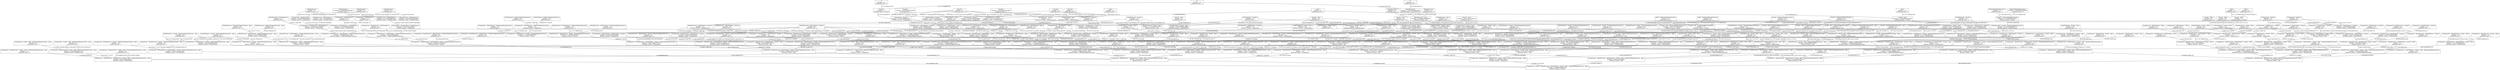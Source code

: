graph "Decision Tree" {
	size="1000,3000"
	node [shape=rectangle]
	"['Pregnancies', 'BloodPressure', 'SkinThickness', 'Insulin', 'BMI', 'DiabetesPedigreeFunction', 'Age'],
,Entropy = 0.9807384170438056,
Attribute Chosen = BMI" -- "['Pregnancies', 'Glucose', 'BloodPressure', 'SkinThickness', 'Insulin', 'BMI', 'DiabetesPedigreeFunction', 'Age'],
,Entropy = 0.9384964669452684,
Attribute Chosen = Glucose" [label=136.8808403475681]
	"['Pregnancies', 'BloodPressure', 'SkinThickness', 'Insulin', 'BMI', 'DiabetesPedigreeFunction', 'Age'],
,Entropy = 0.6840384356390417,
Attribute Chosen = SkinThickness" -- "['Pregnancies', 'Glucose', 'BloodPressure', 'SkinThickness', 'Insulin', 'BMI', 'DiabetesPedigreeFunction', 'Age'],
,Entropy = 0.9384964669452684,
Attribute Chosen = Glucose" [label=192.41988382013622]
	"['Pregnancies', 'BloodPressure', 'SkinThickness', 'Insulin', 'BMI', 'DiabetesPedigreeFunction', 'Age'],
,Entropy = 0.7360409052196051,
Attribute Chosen = Pregnancies" -- "['Pregnancies', 'Glucose', 'BloodPressure', 'SkinThickness', 'Insulin', 'BMI', 'DiabetesPedigreeFunction', 'Age'],
,Entropy = 0.9384964669452684,
Attribute Chosen = Glucose" [label=104.90822215243189]
	"['Pregnancies', 'BloodPressure', 'SkinThickness', 'Insulin', 'BMI', 'DiabetesPedigreeFunction', 'Age'],
,Entropy = 0.3955378064564774,
Attribute Chosen = BMI" -- "['Pregnancies', 'Glucose', 'BloodPressure', 'SkinThickness', 'Insulin', 'BMI', 'DiabetesPedigreeFunction', 'Age'],
,Entropy = 0.9384964669452684,
Attribute Chosen = Glucose" [label=72.93560395729567]
	"['Pregnancies', 'BloodPressure', 'SkinThickness', 'Insulin', 'BMI', 'DiabetesPedigreeFunction', 'Age'],
,Entropy = 0.8203636429576731,
Attribute Chosen = Age" -- "['Pregnancies', 'Glucose', 'BloodPressure', 'SkinThickness', 'Insulin', 'BMI', 'DiabetesPedigreeFunction', 'Age'],
,Entropy = 0.9384964669452684,
Attribute Chosen = Glucose" [label=168.85345854270435]
	"['Pregnancies', 'BloodPressure', 'SkinThickness', 'Insulin', 'BMI', 'DiabetesPedigreeFunction', 'Age'],
,Entropy = 0.863120568566631,
Attribute Chosen = BMI" -- "['Pregnancies', 'Glucose', 'BloodPressure', 'SkinThickness', 'Insulin', 'BMI', 'DiabetesPedigreeFunction', 'Age'],
,Entropy = 0.9384964669452684,
Attribute Chosen = Glucose" [label=27.97464742986378]
	"['Pregnancies', 'BloodPressure', 'SkinThickness', 'Insulin', 'DiabetesPedigreeFunction', 'Age'],
,Entropy = 0.8904916402194913,
Attribute Chosen = Age" -- "['Pregnancies', 'BloodPressure', 'SkinThickness', 'Insulin', 'BMI', 'DiabetesPedigreeFunction', 'Age'],
,Entropy = 0.9807384170438056,
Attribute Chosen = BMI" [label=28.050497964812273]
	"['Pregnancies', 'BloodPressure', 'SkinThickness', 'Insulin', 'DiabetesPedigreeFunction', 'Age'],
,Entropy = 0.9798687566511528,
Attribute Chosen = Pregnancies" -- "['Pregnancies', 'BloodPressure', 'SkinThickness', 'Insulin', 'BMI', 'DiabetesPedigreeFunction', 'Age'],
,Entropy = 0.9807384170438056,
Attribute Chosen = BMI" [label=43.818818605563166]
	"['Pregnancies', 'BloodPressure', 'SkinThickness', 'Insulin', 'DiabetesPedigreeFunction', 'Age'],
,Entropy = 0.9969562518473083,
Attribute Chosen = DiabetesPedigreeFunction" -- "['Pregnancies', 'BloodPressure', 'SkinThickness', 'Insulin', 'BMI', 'DiabetesPedigreeFunction', 'Age'],
,Entropy = 0.9807384170438056,
Attribute Chosen = BMI" [label=35.93465828518772]
	"['Pregnancies', 'BloodPressure', 'SkinThickness', 'Insulin', 'DiabetesPedigreeFunction', 'Age'],
,Entropy = 0.6500224216483541,
Attribute Chosen = SkinThickness" -- "['Pregnancies', 'BloodPressure', 'SkinThickness', 'Insulin', 'BMI', 'DiabetesPedigreeFunction', 'Age'],
,Entropy = 0.9807384170438056,
Attribute Chosen = BMI" [label=57.93044938287544]
	"['Pregnancies', 'BloodPressure', 'SkinThickness', 'Insulin', 'DiabetesPedigreeFunction', 'Age'],
,Entropy = 0.4689955935892812,
Attribute Chosen = Pregnancies" -- "['Pregnancies', 'BloodPressure', 'SkinThickness', 'Insulin', 'BMI', 'DiabetesPedigreeFunction', 'Age'],
,Entropy = 0.9807384170438056,
Attribute Chosen = BMI" [label=20.16633764443683]
	"['Pregnancies', 'BloodPressure', 'SkinThickness', 'Insulin', 'DiabetesPedigreeFunction', 'Age'],
,Entropy = 1.0,
Attribute Chosen = Pregnancies" -- "['Pregnancies', 'BloodPressure', 'SkinThickness', 'Insulin', 'BMI', 'DiabetesPedigreeFunction', 'Age'],
,Entropy = 0.9807384170438056,
Attribute Chosen = BMI" [label=7.612128742124554]
	"['Pregnancies', 'BloodPressure', 'Insulin', 'BMI', 'DiabetesPedigreeFunction', 'Age'],
,Entropy = 0.4394969869215134,
Attribute Chosen = BloodPressure" -- "['Pregnancies', 'BloodPressure', 'SkinThickness', 'Insulin', 'BMI', 'DiabetesPedigreeFunction', 'Age'],
,Entropy = 0.6840384356390417,
Attribute Chosen = SkinThickness" [label=28.51256711719715]
	"['Pregnancies', 'BloodPressure', 'Insulin', 'BMI', 'DiabetesPedigreeFunction', 'Age'],
,Entropy = 0.0,
 predicted value = 1" -- "['Pregnancies', 'BloodPressure', 'SkinThickness', 'Insulin', 'BMI', 'DiabetesPedigreeFunction', 'Age'],
,Entropy = 0.6840384356390417,
Attribute Chosen = SkinThickness" [label=-3.3918680182581227]
	"['Pregnancies', 'BloodPressure', 'Insulin', 'BMI', 'DiabetesPedigreeFunction', 'Age'],
,Entropy = 0.0,
 predicted value = 0" -- "['Pregnancies', 'BloodPressure', 'SkinThickness', 'Insulin', 'BMI', 'DiabetesPedigreeFunction', 'Age'],
,Entropy = 0.6840384356390417,
Attribute Chosen = SkinThickness" [label=12.560349549469514]
	"['Pregnancies', 'BloodPressure', 'Insulin', 'BMI', 'DiabetesPedigreeFunction', 'Age'],
,Entropy = 0.0,
 predicted value = 1" -- "['Pregnancies', 'BloodPressure', 'SkinThickness', 'Insulin', 'BMI', 'DiabetesPedigreeFunction', 'Age'],
,Entropy = 0.6840384356390417,
Attribute Chosen = SkinThickness" [label=76.2204467343943]
	"['Pregnancies', 'BloodPressure', 'Insulin', 'BMI', 'DiabetesPedigreeFunction', 'Age'],
,Entropy = 1.0,
Attribute Chosen = Pregnancies" -- "['Pregnancies', 'BloodPressure', 'SkinThickness', 'Insulin', 'BMI', 'DiabetesPedigreeFunction', 'Age'],
,Entropy = 0.6840384356390417,
Attribute Chosen = SkinThickness" [label=44.46478468492479]
	"['BloodPressure', 'SkinThickness', 'Insulin', 'BMI', 'DiabetesPedigreeFunction', 'Age'],
,Entropy = 0.4971677614160753,
Attribute Chosen = BMI" -- "['Pregnancies', 'BloodPressure', 'SkinThickness', 'Insulin', 'BMI', 'DiabetesPedigreeFunction', 'Age'],
,Entropy = 0.7360409052196051,
Attribute Chosen = Pregnancies" [label=2.1602630519838986]
	"['BloodPressure', 'SkinThickness', 'Insulin', 'BMI', 'DiabetesPedigreeFunction', 'Age'],
,Entropy = 0.512709142030877,
Attribute Chosen = Age" -- "['Pregnancies', 'BloodPressure', 'SkinThickness', 'Insulin', 'BMI', 'DiabetesPedigreeFunction', 'Age'],
,Entropy = 0.7360409052196051,
Attribute Chosen = Pregnancies" [label=-1.2093150107149706]
	"['BloodPressure', 'SkinThickness', 'Insulin', 'BMI', 'DiabetesPedigreeFunction', 'Age'],
,Entropy = 0.8168114277045246,
Attribute Chosen = BMI" -- "['Pregnancies', 'BloodPressure', 'SkinThickness', 'Insulin', 'BMI', 'DiabetesPedigreeFunction', 'Age'],
,Entropy = 0.7360409052196051,
Attribute Chosen = Pregnancies" [label=5.529841114682768]
	"['BloodPressure', 'SkinThickness', 'Insulin', 'BMI', 'DiabetesPedigreeFunction', 'Age'],
,Entropy = 0.9910760598382222,
Attribute Chosen = DiabetesPedigreeFunction" -- "['Pregnancies', 'BloodPressure', 'SkinThickness', 'Insulin', 'BMI', 'DiabetesPedigreeFunction', 'Age'],
,Entropy = 0.7360409052196051,
Attribute Chosen = Pregnancies" [label=14.292104104365535]
	"['BloodPressure', 'SkinThickness', 'Insulin', 'BMI', 'DiabetesPedigreeFunction', 'Age'],
,Entropy = 0.9957274520849255,
Attribute Chosen = SkinThickness" -- "['Pregnancies', 'BloodPressure', 'SkinThickness', 'Insulin', 'BMI', 'DiabetesPedigreeFunction', 'Age'],
,Entropy = 0.7360409052196051,
Attribute Chosen = Pregnancies" [label=8.899419177381638]
	"['Pregnancies', 'BloodPressure', 'SkinThickness', 'Insulin', 'DiabetesPedigreeFunction', 'Age'],
,Entropy = 0.0,
 predicted value = 0" -- "['Pregnancies', 'BloodPressure', 'SkinThickness', 'Insulin', 'BMI', 'DiabetesPedigreeFunction', 'Age'],
,Entropy = 0.3955378064564774,
Attribute Chosen = BMI" [label=20.16633764443683]
	"['Pregnancies', 'BloodPressure', 'SkinThickness', 'Insulin', 'DiabetesPedigreeFunction', 'Age'],
,Entropy = 0.2580186686648155,
Attribute Chosen = DiabetesPedigreeFunction" -- "['Pregnancies', 'BloodPressure', 'SkinThickness', 'Insulin', 'BMI', 'DiabetesPedigreeFunction', 'Age'],
,Entropy = 0.3955378064564774,
Attribute Chosen = BMI" [label=35.93465828518772]
	"['Pregnancies', 'BloodPressure', 'SkinThickness', 'Insulin', 'DiabetesPedigreeFunction', 'Age'],
,Entropy = 0.4689955935892812,
Attribute Chosen = Age" -- "['Pregnancies', 'BloodPressure', 'SkinThickness', 'Insulin', 'BMI', 'DiabetesPedigreeFunction', 'Age'],
,Entropy = 0.3955378064564774,
Attribute Chosen = BMI" [label=28.050497964812273]
	"['Pregnancies', 'BloodPressure', 'SkinThickness', 'Insulin', 'DiabetesPedigreeFunction', 'Age'],
,Entropy = 0.0,
 predicted value = 0" -- "['Pregnancies', 'BloodPressure', 'SkinThickness', 'Insulin', 'BMI', 'DiabetesPedigreeFunction', 'Age'],
,Entropy = 0.3955378064564774,
Attribute Chosen = BMI" [label=43.818818605563166]
	"['Pregnancies', 'BloodPressure', 'SkinThickness', 'Insulin', 'DiabetesPedigreeFunction', 'Age'],
,Entropy = 0.0,
 predicted value = 1" -- "['Pregnancies', 'BloodPressure', 'SkinThickness', 'Insulin', 'BMI', 'DiabetesPedigreeFunction', 'Age'],
,Entropy = 0.3955378064564774,
Attribute Chosen = BMI" [label=57.93044938287544]
	"['Pregnancies', 'BloodPressure', 'SkinThickness', 'Insulin', 'DiabetesPedigreeFunction', 'Age'],
,Entropy = 0.0,
 predicted value = 0" -- "['Pregnancies', 'BloodPressure', 'SkinThickness', 'Insulin', 'BMI', 'DiabetesPedigreeFunction', 'Age'],
,Entropy = 0.3955378064564774,
Attribute Chosen = BMI" [label=7.612128742124554]
	"['Pregnancies', 'BloodPressure', 'SkinThickness', 'Insulin', 'BMI', 'DiabetesPedigreeFunction'],
,Entropy = 0.8014698931335287,
Attribute Chosen = DiabetesPedigreeFunction" -- "['Pregnancies', 'BloodPressure', 'SkinThickness', 'Insulin', 'BMI', 'DiabetesPedigreeFunction', 'Age'],
,Entropy = 0.8203636429576731,
Attribute Chosen = Age" [label=27.36076964632732]
	"['Pregnancies', 'BloodPressure', 'SkinThickness', 'Insulin', 'BMI', 'DiabetesPedigreeFunction'],
,Entropy = 0.39124356362925566,
Attribute Chosen = BloodPressure" -- "['Pregnancies', 'BloodPressure', 'SkinThickness', 'Insulin', 'BMI', 'DiabetesPedigreeFunction', 'Age'],
,Entropy = 0.8203636429576731,
Attribute Chosen = Age" [label=50.88123272768469]
	"['Pregnancies', 'BloodPressure', 'SkinThickness', 'Insulin', 'BMI', 'DiabetesPedigreeFunction'],
,Entropy = 0.8708644692353644,
Attribute Chosen = DiabetesPedigreeFunction" -- "['Pregnancies', 'BloodPressure', 'SkinThickness', 'Insulin', 'BMI', 'DiabetesPedigreeFunction', 'Age'],
,Entropy = 0.8203636429576731,
Attribute Chosen = Age" [label=39.121001187006]
	"['Pregnancies', 'BloodPressure', 'SkinThickness', 'Insulin', 'BMI', 'DiabetesPedigreeFunction'],
,Entropy = 0.9852281360342515,
Attribute Chosen = Pregnancies" -- "['Pregnancies', 'BloodPressure', 'SkinThickness', 'Insulin', 'BMI', 'DiabetesPedigreeFunction', 'Age'],
,Entropy = 0.8203636429576731,
Attribute Chosen = Age" [label=69.38067424901202]
	"['Pregnancies', 'BloodPressure', 'SkinThickness', 'Insulin', 'BMI', 'DiabetesPedigreeFunction'],
,Entropy = 0.0,
 predicted value = 1" -- "['Pregnancies', 'BloodPressure', 'SkinThickness', 'Insulin', 'BMI', 'DiabetesPedigreeFunction', 'Age'],
,Entropy = 0.8203636429576731,
Attribute Chosen = Age" [label=15.600538105648637]
	"['Pregnancies', 'BloodPressure', 'SkinThickness', 'Insulin', 'DiabetesPedigreeFunction', 'Age'],
,Entropy = 1.0,
Attribute Chosen = Pregnancies" -- "['Pregnancies', 'BloodPressure', 'SkinThickness', 'Insulin', 'BMI', 'DiabetesPedigreeFunction', 'Age'],
,Entropy = 0.863120568566631,
Attribute Chosen = BMI" [label=35.93465828518772]
	"['Pregnancies', 'BloodPressure', 'SkinThickness', 'Insulin', 'DiabetesPedigreeFunction', 'Age'],
,Entropy = 0.0,
 predicted value = 0" -- "['Pregnancies', 'BloodPressure', 'SkinThickness', 'Insulin', 'BMI', 'DiabetesPedigreeFunction', 'Age'],
,Entropy = 0.863120568566631,
Attribute Chosen = BMI" [label=28.050497964812273]
	"['Pregnancies', 'BloodPressure', 'SkinThickness', 'Insulin', 'DiabetesPedigreeFunction', 'Age'],
,Entropy = 0.0,
 predicted value = 1" -- "['Pregnancies', 'BloodPressure', 'SkinThickness', 'Insulin', 'BMI', 'DiabetesPedigreeFunction', 'Age'],
,Entropy = 0.863120568566631,
Attribute Chosen = BMI" [label=43.818818605563166]
	"['Pregnancies', 'BloodPressure', 'SkinThickness', 'Insulin', 'DiabetesPedigreeFunction'],
,Entropy = 0.9182958340544896,
Attribute Chosen = Insulin" -- "['Pregnancies', 'BloodPressure', 'SkinThickness', 'Insulin', 'DiabetesPedigreeFunction', 'Age'],
,Entropy = 0.8904916402194913,
Attribute Chosen = Age" [label=27.36076964632732]
	"['Pregnancies', 'BloodPressure', 'SkinThickness', 'Insulin', 'DiabetesPedigreeFunction'],
,Entropy = 0.5435644431995964,
Attribute Chosen = BloodPressure" -- "['Pregnancies', 'BloodPressure', 'SkinThickness', 'Insulin', 'DiabetesPedigreeFunction', 'Age'],
,Entropy = 0.8904916402194913,
Attribute Chosen = Age" [label=69.38067424901202]
	"['Pregnancies', 'BloodPressure', 'SkinThickness', 'Insulin', 'DiabetesPedigreeFunction'],
,Entropy = 0.9612366047228759,
Attribute Chosen = Pregnancies" -- "['Pregnancies', 'BloodPressure', 'SkinThickness', 'Insulin', 'DiabetesPedigreeFunction', 'Age'],
,Entropy = 0.8904916402194913,
Attribute Chosen = Age" [label=39.121001187006]
	"['Pregnancies', 'BloodPressure', 'SkinThickness', 'Insulin', 'DiabetesPedigreeFunction'],
,Entropy = 0.9852281360342515,
Attribute Chosen = BloodPressure" -- "['Pregnancies', 'BloodPressure', 'SkinThickness', 'Insulin', 'DiabetesPedigreeFunction', 'Age'],
,Entropy = 0.8904916402194913,
Attribute Chosen = Age" [label=50.88123272768469]
	"['Pregnancies', 'BloodPressure', 'SkinThickness', 'Insulin', 'DiabetesPedigreeFunction'],
,Entropy = 0.0,
 predicted value = 0" -- "['Pregnancies', 'BloodPressure', 'SkinThickness', 'Insulin', 'DiabetesPedigreeFunction', 'Age'],
,Entropy = 0.8904916402194913,
Attribute Chosen = Age" [label=15.600538105648637]
	"['BloodPressure', 'SkinThickness', 'Insulin', 'DiabetesPedigreeFunction', 'Age'],
,Entropy = 0.0,
 predicted value = 1" -- "['Pregnancies', 'BloodPressure', 'SkinThickness', 'Insulin', 'DiabetesPedigreeFunction', 'Age'],
,Entropy = 0.9798687566511528,
Attribute Chosen = Pregnancies" [label=14.292104104365535]
	"['BloodPressure', 'SkinThickness', 'Insulin', 'DiabetesPedigreeFunction', 'Age'],
,Entropy = 0.863120568566631,
Attribute Chosen = Insulin" -- "['Pregnancies', 'BloodPressure', 'SkinThickness', 'Insulin', 'DiabetesPedigreeFunction', 'Age'],
,Entropy = 0.9798687566511528,
Attribute Chosen = Pregnancies" [label=2.1602630519838986]
	"['BloodPressure', 'SkinThickness', 'Insulin', 'DiabetesPedigreeFunction', 'Age'],
,Entropy = 0.0,
 predicted value = 1" -- "['Pregnancies', 'BloodPressure', 'SkinThickness', 'Insulin', 'DiabetesPedigreeFunction', 'Age'],
,Entropy = 0.9798687566511528,
Attribute Chosen = Pregnancies" [label=8.899419177381638]
	"['BloodPressure', 'SkinThickness', 'Insulin', 'DiabetesPedigreeFunction', 'Age'],
,Entropy = 0.9182958340544896,
Attribute Chosen = BloodPressure" -- "['Pregnancies', 'BloodPressure', 'SkinThickness', 'Insulin', 'DiabetesPedigreeFunction', 'Age'],
,Entropy = 0.9798687566511528,
Attribute Chosen = Pregnancies" [label=-1.2093150107149706]
	"['BloodPressure', 'SkinThickness', 'Insulin', 'DiabetesPedigreeFunction', 'Age'],
,Entropy = 1.0,
Attribute Chosen = Age" -- "['Pregnancies', 'BloodPressure', 'SkinThickness', 'Insulin', 'DiabetesPedigreeFunction', 'Age'],
,Entropy = 0.9798687566511528,
Attribute Chosen = Pregnancies" [label=5.529841114682768]
	"['Pregnancies', 'BloodPressure', 'SkinThickness', 'Insulin', 'Age'],
,Entropy = 0.9103480624345153,
Attribute Chosen = Age" -- "['Pregnancies', 'BloodPressure', 'SkinThickness', 'Insulin', 'DiabetesPedigreeFunction', 'Age'],
,Entropy = 0.9969562518473083,
Attribute Chosen = DiabetesPedigreeFunction" [label=0.3062120045769458]
	"['Pregnancies', 'BloodPressure', 'SkinThickness', 'Insulin', 'Age'],
,Entropy = 0.9709505944546686,
Attribute Chosen = Insulin" -- "['Pregnancies', 'BloodPressure', 'SkinThickness', 'Insulin', 'DiabetesPedigreeFunction', 'Age'],
,Entropy = 0.9969562518473083,
Attribute Chosen = DiabetesPedigreeFunction" [label=0.6375405995897206]
	"['Pregnancies', 'BloodPressure', 'SkinThickness', 'Insulin', 'Age'],
,Entropy = 0.9182958340544896,
Attribute Chosen = SkinThickness" -- "['Pregnancies', 'BloodPressure', 'SkinThickness', 'Insulin', 'DiabetesPedigreeFunction', 'Age'],
,Entropy = 0.9969562518473083,
Attribute Chosen = DiabetesPedigreeFunction" [label=-0.02511659043582909]
	"['Pregnancies', 'BloodPressure', 'SkinThickness', 'Insulin', 'Age'],
,Entropy = 0.8812908992306927,
Attribute Chosen = Pregnancies" -- "['Pregnancies', 'BloodPressure', 'SkinThickness', 'Insulin', 'DiabetesPedigreeFunction', 'Age'],
,Entropy = 0.9969562518473083,
Attribute Chosen = DiabetesPedigreeFunction" [label=0.9688691946024955]
	"['Pregnancies', 'BloodPressure', 'SkinThickness', 'Insulin', 'Age'],
,Entropy = 0.0,
 predicted value = 1" -- "['Pregnancies', 'BloodPressure', 'SkinThickness', 'Insulin', 'DiabetesPedigreeFunction', 'Age'],
,Entropy = 0.9969562518473083,
Attribute Chosen = DiabetesPedigreeFunction" [label=2.2772667460544413]
	"['Pregnancies', 'BloodPressure', 'Insulin', 'DiabetesPedigreeFunction', 'Age'],
,Entropy = 0.0,
 predicted value = 1" -- "['Pregnancies', 'BloodPressure', 'SkinThickness', 'Insulin', 'DiabetesPedigreeFunction', 'Age'],
,Entropy = 0.6500224216483541,
Attribute Chosen = SkinThickness" [label=44.46478468492479]
	"['Pregnancies', 'BloodPressure', 'Insulin', 'DiabetesPedigreeFunction', 'Age'],
,Entropy = 0.0,
 predicted value = 0" -- "['Pregnancies', 'BloodPressure', 'SkinThickness', 'Insulin', 'DiabetesPedigreeFunction', 'Age'],
,Entropy = 0.6500224216483541,
Attribute Chosen = SkinThickness" [label=28.51256711719715]
	"['Pregnancies', 'BloodPressure', 'Insulin', 'DiabetesPedigreeFunction', 'Age'],
,Entropy = 0.0,
 predicted value = 1" -- "['Pregnancies', 'BloodPressure', 'SkinThickness', 'Insulin', 'DiabetesPedigreeFunction', 'Age'],
,Entropy = 0.6500224216483541,
Attribute Chosen = SkinThickness" [label=-3.3918680182581227]
	"['BloodPressure', 'SkinThickness', 'Insulin', 'DiabetesPedigreeFunction', 'Age'],
,Entropy = 0.0,
 predicted value = 0" -- "['Pregnancies', 'BloodPressure', 'SkinThickness', 'Insulin', 'DiabetesPedigreeFunction', 'Age'],
,Entropy = 0.4689955935892812,
Attribute Chosen = Pregnancies" [label=2.1602630519838986]
	"['BloodPressure', 'SkinThickness', 'Insulin', 'DiabetesPedigreeFunction', 'Age'],
,Entropy = 1.0,
Attribute Chosen = BloodPressure" -- "['Pregnancies', 'BloodPressure', 'SkinThickness', 'Insulin', 'DiabetesPedigreeFunction', 'Age'],
,Entropy = 0.4689955935892812,
Attribute Chosen = Pregnancies" [label=5.529841114682768]
	"['BloodPressure', 'SkinThickness', 'Insulin', 'DiabetesPedigreeFunction', 'Age'],
,Entropy = 0.0,
 predicted value = 0" -- "['Pregnancies', 'BloodPressure', 'SkinThickness', 'Insulin', 'DiabetesPedigreeFunction', 'Age'],
,Entropy = 0.4689955935892812,
Attribute Chosen = Pregnancies" [label=-1.2093150107149706]
	"['BloodPressure', 'SkinThickness', 'Insulin', 'DiabetesPedigreeFunction', 'Age'],
,Entropy = 0.0,
 predicted value = 0" -- "['Pregnancies', 'BloodPressure', 'SkinThickness', 'Insulin', 'DiabetesPedigreeFunction', 'Age'],
,Entropy = 0.4689955935892812,
Attribute Chosen = Pregnancies" [label=14.292104104365535]
	"['BloodPressure', 'SkinThickness', 'Insulin', 'DiabetesPedigreeFunction', 'Age'],
,Entropy = 0.0,
 predicted value = 0" -- "['Pregnancies', 'BloodPressure', 'SkinThickness', 'Insulin', 'DiabetesPedigreeFunction', 'Age'],
,Entropy = 1.0,
Attribute Chosen = Pregnancies" [label=5.529841114682768]
	"['BloodPressure', 'SkinThickness', 'Insulin', 'DiabetesPedigreeFunction', 'Age'],
,Entropy = 0.0,
 predicted value = 1" -- "['Pregnancies', 'BloodPressure', 'SkinThickness', 'Insulin', 'DiabetesPedigreeFunction', 'Age'],
,Entropy = 1.0,
Attribute Chosen = Pregnancies" [label=8.899419177381638]
	"['Pregnancies', 'Insulin', 'BMI', 'DiabetesPedigreeFunction', 'Age'],
,Entropy = 0.0,
 predicted value = 1" -- "['Pregnancies', 'BloodPressure', 'Insulin', 'BMI', 'DiabetesPedigreeFunction', 'Age'],
,Entropy = 0.4394969869215134,
Attribute Chosen = BloodPressure" [label=59.42756516467761]
	"['Pregnancies', 'Insulin', 'BMI', 'DiabetesPedigreeFunction', 'Age'],
,Entropy = 0.0,
 predicted value = 1" -- "['Pregnancies', 'BloodPressure', 'Insulin', 'BMI', 'DiabetesPedigreeFunction', 'Age'],
,Entropy = 0.4394969869215134,
Attribute Chosen = BloodPressure" [label=78.78337233532238]
	"['Pregnancies', 'Insulin', 'BMI', 'DiabetesPedigreeFunction', 'Age'],
,Entropy = 0.0,
 predicted value = 0" -- "['Pregnancies', 'BloodPressure', 'Insulin', 'BMI', 'DiabetesPedigreeFunction', 'Age'],
,Entropy = 0.4394969869215134,
Attribute Chosen = BloodPressure" [label=115.40854154564478]
	"['BloodPressure', 'Insulin', 'BMI', 'DiabetesPedigreeFunction', 'Age'],
,Entropy = 0.0,
 predicted value = 1" -- "['Pregnancies', 'BloodPressure', 'Insulin', 'BMI', 'DiabetesPedigreeFunction', 'Age'],
,Entropy = 1.0,
Attribute Chosen = Pregnancies" [label=2.1602630519838986]
	"['BloodPressure', 'Insulin', 'BMI', 'DiabetesPedigreeFunction', 'Age'],
,Entropy = 0.0,
 predicted value = 0" -- "['Pregnancies', 'BloodPressure', 'Insulin', 'BMI', 'DiabetesPedigreeFunction', 'Age'],
,Entropy = 1.0,
Attribute Chosen = Pregnancies" [label=5.529841114682768]
	"['BloodPressure', 'SkinThickness', 'Insulin', 'DiabetesPedigreeFunction', 'Age'],
,Entropy = 0.23868451135100135,
Attribute Chosen = Age" -- "['BloodPressure', 'SkinThickness', 'Insulin', 'BMI', 'DiabetesPedigreeFunction', 'Age'],
,Entropy = 0.4971677614160753,
Attribute Chosen = BMI" [label=28.050497964812273]
	"['BloodPressure', 'SkinThickness', 'Insulin', 'DiabetesPedigreeFunction', 'Age'],
,Entropy = 0.7706290693639405,
Attribute Chosen = DiabetesPedigreeFunction" -- "['BloodPressure', 'SkinThickness', 'Insulin', 'BMI', 'DiabetesPedigreeFunction', 'Age'],
,Entropy = 0.4971677614160753,
Attribute Chosen = BMI" [label=35.93465828518772]
	"['BloodPressure', 'SkinThickness', 'Insulin', 'DiabetesPedigreeFunction', 'Age'],
,Entropy = 0.26676498780302604,
Attribute Chosen = DiabetesPedigreeFunction" -- "['BloodPressure', 'SkinThickness', 'Insulin', 'BMI', 'DiabetesPedigreeFunction', 'Age'],
,Entropy = 0.4971677614160753,
Attribute Chosen = BMI" [label=20.16633764443683]
	"['BloodPressure', 'SkinThickness', 'Insulin', 'DiabetesPedigreeFunction', 'Age'],
,Entropy = 0.9182958340544896,
Attribute Chosen = SkinThickness" -- "['BloodPressure', 'SkinThickness', 'Insulin', 'BMI', 'DiabetesPedigreeFunction', 'Age'],
,Entropy = 0.4971677614160753,
Attribute Chosen = BMI" [label=43.818818605563166]
	"['BloodPressure', 'SkinThickness', 'Insulin', 'BMI', 'DiabetesPedigreeFunction'],
,Entropy = 0.5293608652873644,
Attribute Chosen = BloodPressure" -- "['BloodPressure', 'SkinThickness', 'Insulin', 'BMI', 'DiabetesPedigreeFunction', 'Age'],
,Entropy = 0.512709142030877,
Attribute Chosen = Age" [label=27.36076964632732]
	"['BloodPressure', 'SkinThickness', 'Insulin', 'BMI', 'DiabetesPedigreeFunction'],
,Entropy = 0.0,
 predicted value = 0" -- "['BloodPressure', 'SkinThickness', 'Insulin', 'BMI', 'DiabetesPedigreeFunction', 'Age'],
,Entropy = 0.512709142030877,
Attribute Chosen = Age" [label=15.600538105648637]
	"['BloodPressure', 'SkinThickness', 'Insulin', 'BMI', 'DiabetesPedigreeFunction'],
,Entropy = 0.0,
 predicted value = 0" -- "['BloodPressure', 'SkinThickness', 'Insulin', 'BMI', 'DiabetesPedigreeFunction', 'Age'],
,Entropy = 0.512709142030877,
Attribute Chosen = Age" [label=39.121001187006]
	"['BloodPressure', 'SkinThickness', 'Insulin', 'BMI', 'DiabetesPedigreeFunction'],
,Entropy = 0.0,
 predicted value = 0" -- "['BloodPressure', 'SkinThickness', 'Insulin', 'BMI', 'DiabetesPedigreeFunction', 'Age'],
,Entropy = 0.512709142030877,
Attribute Chosen = Age" [label=50.88123272768469]
	"['BloodPressure', 'SkinThickness', 'Insulin', 'BMI', 'DiabetesPedigreeFunction'],
,Entropy = 0.0,
 predicted value = 1" -- "['BloodPressure', 'SkinThickness', 'Insulin', 'BMI', 'DiabetesPedigreeFunction', 'Age'],
,Entropy = 0.512709142030877,
Attribute Chosen = Age" [label=69.38067424901202]
	"['BloodPressure', 'SkinThickness', 'Insulin', 'DiabetesPedigreeFunction', 'Age'],
,Entropy = 0.8739810481273578,
Attribute Chosen = DiabetesPedigreeFunction" -- "['BloodPressure', 'SkinThickness', 'Insulin', 'BMI', 'DiabetesPedigreeFunction', 'Age'],
,Entropy = 0.8168114277045246,
Attribute Chosen = BMI" [label=35.93465828518772]
	"['BloodPressure', 'SkinThickness', 'Insulin', 'DiabetesPedigreeFunction', 'Age'],
,Entropy = 0.7950402793845223,
Attribute Chosen = Age" -- "['BloodPressure', 'SkinThickness', 'Insulin', 'BMI', 'DiabetesPedigreeFunction', 'Age'],
,Entropy = 0.8168114277045246,
Attribute Chosen = BMI" [label=28.050497964812273]
	"['BloodPressure', 'SkinThickness', 'Insulin', 'DiabetesPedigreeFunction', 'Age'],
,Entropy = 0.0,
 predicted value = 0" -- "['BloodPressure', 'SkinThickness', 'Insulin', 'BMI', 'DiabetesPedigreeFunction', 'Age'],
,Entropy = 0.8168114277045246,
Attribute Chosen = BMI" [label=20.16633764443683]
	"['BloodPressure', 'SkinThickness', 'Insulin', 'DiabetesPedigreeFunction', 'Age'],
,Entropy = 0.9182958340544896,
Attribute Chosen = SkinThickness" -- "['BloodPressure', 'SkinThickness', 'Insulin', 'BMI', 'DiabetesPedigreeFunction', 'Age'],
,Entropy = 0.8168114277045246,
Attribute Chosen = BMI" [label=43.818818605563166]
	"['BloodPressure', 'SkinThickness', 'Insulin', 'DiabetesPedigreeFunction', 'Age'],
,Entropy = 0.0,
 predicted value = 1" -- "['BloodPressure', 'SkinThickness', 'Insulin', 'BMI', 'DiabetesPedigreeFunction', 'Age'],
,Entropy = 0.8168114277045246,
Attribute Chosen = BMI" [label=57.93044938287544]
	"['BloodPressure', 'SkinThickness', 'Insulin', 'DiabetesPedigreeFunction', 'Age'],
,Entropy = 0.0,
 predicted value = 0" -- "['BloodPressure', 'SkinThickness', 'Insulin', 'BMI', 'DiabetesPedigreeFunction', 'Age'],
,Entropy = 0.8168114277045246,
Attribute Chosen = BMI" [label=7.612128742124554]
	"['BloodPressure', 'SkinThickness', 'Insulin', 'BMI', 'Age'],
,Entropy = 0.0,
 predicted value = 0" -- "['BloodPressure', 'SkinThickness', 'Insulin', 'BMI', 'DiabetesPedigreeFunction', 'Age'],
,Entropy = 0.9910760598382222,
Attribute Chosen = DiabetesPedigreeFunction" [label=-0.02511659043582909]
	"['BloodPressure', 'SkinThickness', 'Insulin', 'BMI', 'Age'],
,Entropy = 1.0,
Attribute Chosen = SkinThickness" -- "['BloodPressure', 'SkinThickness', 'Insulin', 'BMI', 'DiabetesPedigreeFunction', 'Age'],
,Entropy = 0.9910760598382222,
Attribute Chosen = DiabetesPedigreeFunction" [label=0.3062120045769458]
	"['BloodPressure', 'SkinThickness', 'Insulin', 'BMI', 'Age'],
,Entropy = 1.0,
Attribute Chosen = SkinThickness" -- "['BloodPressure', 'SkinThickness', 'Insulin', 'BMI', 'DiabetesPedigreeFunction', 'Age'],
,Entropy = 0.9910760598382222,
Attribute Chosen = DiabetesPedigreeFunction" [label=0.6375405995897206]
	"['BloodPressure', 'SkinThickness', 'Insulin', 'BMI', 'Age'],
,Entropy = 0.0,
 predicted value = 1" -- "['BloodPressure', 'SkinThickness', 'Insulin', 'BMI', 'DiabetesPedigreeFunction', 'Age'],
,Entropy = 0.9910760598382222,
Attribute Chosen = DiabetesPedigreeFunction" [label=0.9688691946024955]
	"['BloodPressure', 'Insulin', 'BMI', 'DiabetesPedigreeFunction', 'Age'],
,Entropy = 0.9402859586706311,
Attribute Chosen = Age" -- "['BloodPressure', 'SkinThickness', 'Insulin', 'BMI', 'DiabetesPedigreeFunction', 'Age'],
,Entropy = 0.9957274520849255,
Attribute Chosen = SkinThickness" [label=-3.3918680182581227]
	"['BloodPressure', 'Insulin', 'BMI', 'DiabetesPedigreeFunction', 'Age'],
,Entropy = 0.6500224216483541,
Attribute Chosen = BMI" -- "['BloodPressure', 'SkinThickness', 'Insulin', 'BMI', 'DiabetesPedigreeFunction', 'Age'],
,Entropy = 0.9957274520849255,
Attribute Chosen = SkinThickness" [label=28.51256711719715]
	"['BloodPressure', 'Insulin', 'BMI', 'DiabetesPedigreeFunction', 'Age'],
,Entropy = 0.0,
 predicted value = 1" -- "['BloodPressure', 'SkinThickness', 'Insulin', 'BMI', 'DiabetesPedigreeFunction', 'Age'],
,Entropy = 0.9957274520849255,
Attribute Chosen = SkinThickness" [label=44.46478468492479]
	"['BloodPressure', 'Insulin', 'BMI', 'DiabetesPedigreeFunction', 'Age'],
,Entropy = 0.0,
 predicted value = 0" -- "['BloodPressure', 'SkinThickness', 'Insulin', 'BMI', 'DiabetesPedigreeFunction', 'Age'],
,Entropy = 0.9957274520849255,
Attribute Chosen = SkinThickness" [label=12.560349549469514]
	"['Pregnancies', 'BloodPressure', 'SkinThickness', 'Insulin', 'Age'],
,Entropy = 0.0,
 predicted value = 0" -- "['Pregnancies', 'BloodPressure', 'SkinThickness', 'Insulin', 'DiabetesPedigreeFunction', 'Age'],
,Entropy = 0.2580186686648155,
Attribute Chosen = DiabetesPedigreeFunction" [label=0.3062120045769458]
	"['Pregnancies', 'BloodPressure', 'SkinThickness', 'Insulin', 'Age'],
,Entropy = 0.0,
 predicted value = 0" -- "['Pregnancies', 'BloodPressure', 'SkinThickness', 'Insulin', 'DiabetesPedigreeFunction', 'Age'],
,Entropy = 0.2580186686648155,
Attribute Chosen = DiabetesPedigreeFunction" [label=0.6375405995897206]
	"['Pregnancies', 'BloodPressure', 'SkinThickness', 'Insulin', 'Age'],
,Entropy = 0.0,
 predicted value = 0" -- "['Pregnancies', 'BloodPressure', 'SkinThickness', 'Insulin', 'DiabetesPedigreeFunction', 'Age'],
,Entropy = 0.2580186686648155,
Attribute Chosen = DiabetesPedigreeFunction" [label=-0.02511659043582909]
	"['Pregnancies', 'BloodPressure', 'SkinThickness', 'Insulin', 'Age'],
,Entropy = 1.0,
Attribute Chosen = BloodPressure" -- "['Pregnancies', 'BloodPressure', 'SkinThickness', 'Insulin', 'DiabetesPedigreeFunction', 'Age'],
,Entropy = 0.2580186686648155,
Attribute Chosen = DiabetesPedigreeFunction" [label=2.2772667460544413]
	"['Pregnancies', 'BloodPressure', 'SkinThickness', 'Insulin', 'DiabetesPedigreeFunction'],
,Entropy = 0.4394969869215134,
Attribute Chosen = DiabetesPedigreeFunction" -- "['Pregnancies', 'BloodPressure', 'SkinThickness', 'Insulin', 'DiabetesPedigreeFunction', 'Age'],
,Entropy = 0.4689955935892812,
Attribute Chosen = Age" [label=27.36076964632732]
	"['Pregnancies', 'BloodPressure', 'SkinThickness', 'Insulin', 'DiabetesPedigreeFunction'],
,Entropy = 0.0,
 predicted value = 0" -- "['Pregnancies', 'BloodPressure', 'SkinThickness', 'Insulin', 'DiabetesPedigreeFunction', 'Age'],
,Entropy = 0.4689955935892812,
Attribute Chosen = Age" [label=39.121001187006]
	"['Pregnancies', 'BloodPressure', 'SkinThickness', 'Insulin', 'DiabetesPedigreeFunction'],
,Entropy = 0.0,
 predicted value = 1" -- "['Pregnancies', 'BloodPressure', 'SkinThickness', 'Insulin', 'DiabetesPedigreeFunction', 'Age'],
,Entropy = 0.4689955935892812,
Attribute Chosen = Age" [label=50.88123272768469]
	"['Pregnancies', 'BloodPressure', 'SkinThickness', 'Insulin', 'DiabetesPedigreeFunction'],
,Entropy = 0.0,
 predicted value = 0" -- "['Pregnancies', 'BloodPressure', 'SkinThickness', 'Insulin', 'DiabetesPedigreeFunction', 'Age'],
,Entropy = 0.4689955935892812,
Attribute Chosen = Age" [label=15.600538105648637]
	"['Pregnancies', 'BloodPressure', 'SkinThickness', 'Insulin', 'BMI'],
,Entropy = 0.8453509366224364,
Attribute Chosen = BloodPressure" -- "['Pregnancies', 'BloodPressure', 'SkinThickness', 'Insulin', 'BMI', 'DiabetesPedigreeFunction'],
,Entropy = 0.8014698931335287,
Attribute Chosen = DiabetesPedigreeFunction" [label=0.3062120045769458]
	"['Pregnancies', 'BloodPressure', 'SkinThickness', 'Insulin', 'BMI'],
,Entropy = 0.0,
 predicted value = 1" -- "['Pregnancies', 'BloodPressure', 'SkinThickness', 'Insulin', 'BMI', 'DiabetesPedigreeFunction'],
,Entropy = 0.8014698931335287,
Attribute Chosen = DiabetesPedigreeFunction" [label=0.9688691946024955]
	"['Pregnancies', 'BloodPressure', 'SkinThickness', 'Insulin', 'BMI'],
,Entropy = 0.8112781244591328,
Attribute Chosen = Insulin" -- "['Pregnancies', 'BloodPressure', 'SkinThickness', 'Insulin', 'BMI', 'DiabetesPedigreeFunction'],
,Entropy = 0.8014698931335287,
Attribute Chosen = DiabetesPedigreeFunction" [label=0.6375405995897206]
	"['Pregnancies', 'BloodPressure', 'SkinThickness', 'Insulin', 'BMI'],
,Entropy = 0.0,
 predicted value = 0" -- "['Pregnancies', 'BloodPressure', 'SkinThickness', 'Insulin', 'BMI', 'DiabetesPedigreeFunction'],
,Entropy = 0.8014698931335287,
Attribute Chosen = DiabetesPedigreeFunction" [label=-0.02511659043582909]
	"['Pregnancies', 'BloodPressure', 'SkinThickness', 'Insulin', 'BMI'],
,Entropy = 0.0,
 predicted value = 1" -- "['Pregnancies', 'BloodPressure', 'SkinThickness', 'Insulin', 'BMI', 'DiabetesPedigreeFunction'],
,Entropy = 0.8014698931335287,
Attribute Chosen = DiabetesPedigreeFunction" [label=2.2772667460544413]
	"['Pregnancies', 'SkinThickness', 'Insulin', 'BMI', 'DiabetesPedigreeFunction'],
,Entropy = 0.9182958340544896,
Attribute Chosen = BMI" -- "['Pregnancies', 'BloodPressure', 'SkinThickness', 'Insulin', 'BMI', 'DiabetesPedigreeFunction'],
,Entropy = 0.39124356362925566,
Attribute Chosen = BloodPressure" [label=59.42756516467761]
	"['Pregnancies', 'SkinThickness', 'Insulin', 'BMI', 'DiabetesPedigreeFunction'],
,Entropy = 0.0,
 predicted value = 1" -- "['Pregnancies', 'BloodPressure', 'SkinThickness', 'Insulin', 'BMI', 'DiabetesPedigreeFunction'],
,Entropy = 0.39124356362925566,
Attribute Chosen = BloodPressure" [label=78.78337233532238]
	"['Pregnancies', 'SkinThickness', 'Insulin', 'BMI', 'DiabetesPedigreeFunction'],
,Entropy = 0.0,
 predicted value = 1" -- "['Pregnancies', 'BloodPressure', 'SkinThickness', 'Insulin', 'BMI', 'DiabetesPedigreeFunction'],
,Entropy = 0.39124356362925566,
Attribute Chosen = BloodPressure" [label=98.13917950596718]
	"['Pregnancies', 'SkinThickness', 'Insulin', 'BMI', 'DiabetesPedigreeFunction'],
,Entropy = 0.0,
 predicted value = 1" -- "['Pregnancies', 'BloodPressure', 'SkinThickness', 'Insulin', 'BMI', 'DiabetesPedigreeFunction'],
,Entropy = 0.39124356362925566,
Attribute Chosen = BloodPressure" [label=115.40854154564478]
	"['Pregnancies', 'BloodPressure', 'SkinThickness', 'Insulin', 'BMI'],
,Entropy = 0.7219280948873623,
Attribute Chosen = SkinThickness" -- "['Pregnancies', 'BloodPressure', 'SkinThickness', 'Insulin', 'BMI', 'DiabetesPedigreeFunction'],
,Entropy = 0.8708644692353644,
Attribute Chosen = DiabetesPedigreeFunction" [label=0.6375405995897206]
	"['Pregnancies', 'BloodPressure', 'SkinThickness', 'Insulin', 'BMI'],
,Entropy = 0.8366407419411672,
Attribute Chosen = BMI" -- "['Pregnancies', 'BloodPressure', 'SkinThickness', 'Insulin', 'BMI', 'DiabetesPedigreeFunction'],
,Entropy = 0.8708644692353644,
Attribute Chosen = DiabetesPedigreeFunction" [label=0.3062120045769458]
	"['Pregnancies', 'BloodPressure', 'SkinThickness', 'Insulin', 'BMI'],
,Entropy = 0.0,
 predicted value = 0" -- "['Pregnancies', 'BloodPressure', 'SkinThickness', 'Insulin', 'BMI', 'DiabetesPedigreeFunction'],
,Entropy = 0.8708644692353644,
Attribute Chosen = DiabetesPedigreeFunction" [label=0.9688691946024955]
	"['Pregnancies', 'BloodPressure', 'SkinThickness', 'Insulin', 'BMI'],
,Entropy = 0.0,
 predicted value = 1" -- "['Pregnancies', 'BloodPressure', 'SkinThickness', 'Insulin', 'BMI', 'DiabetesPedigreeFunction'],
,Entropy = 0.8708644692353644,
Attribute Chosen = DiabetesPedigreeFunction" [label=-0.02511659043582909]
	"['Pregnancies', 'BloodPressure', 'SkinThickness', 'Insulin', 'BMI'],
,Entropy = 0.0,
 predicted value = 0" -- "['Pregnancies', 'BloodPressure', 'SkinThickness', 'Insulin', 'BMI', 'DiabetesPedigreeFunction'],
,Entropy = 0.8708644692353644,
Attribute Chosen = DiabetesPedigreeFunction" [label=2.2772667460544413]
	"['BloodPressure', 'SkinThickness', 'Insulin', 'BMI', 'DiabetesPedigreeFunction'],
,Entropy = 0.0,
 predicted value = 0" -- "['Pregnancies', 'BloodPressure', 'SkinThickness', 'Insulin', 'BMI', 'DiabetesPedigreeFunction'],
,Entropy = 0.9852281360342515,
Attribute Chosen = Pregnancies" [label=-1.2093150107149706]
	"['BloodPressure', 'SkinThickness', 'Insulin', 'BMI', 'DiabetesPedigreeFunction'],
,Entropy = 0.0,
 predicted value = 1" -- "['Pregnancies', 'BloodPressure', 'SkinThickness', 'Insulin', 'BMI', 'DiabetesPedigreeFunction'],
,Entropy = 0.9852281360342515,
Attribute Chosen = Pregnancies" [label=8.899419177381638]
	"['BloodPressure', 'SkinThickness', 'Insulin', 'BMI', 'DiabetesPedigreeFunction'],
,Entropy = 0.0,
 predicted value = 1" -- "['Pregnancies', 'BloodPressure', 'SkinThickness', 'Insulin', 'BMI', 'DiabetesPedigreeFunction'],
,Entropy = 0.9852281360342515,
Attribute Chosen = Pregnancies" [label=2.1602630519838986]
	"['BloodPressure', 'SkinThickness', 'Insulin', 'BMI', 'DiabetesPedigreeFunction'],
,Entropy = 0.0,
 predicted value = 0" -- "['Pregnancies', 'BloodPressure', 'SkinThickness', 'Insulin', 'BMI', 'DiabetesPedigreeFunction'],
,Entropy = 0.9852281360342515,
Attribute Chosen = Pregnancies" [label=5.529841114682768]
	"['BloodPressure', 'SkinThickness', 'Insulin', 'DiabetesPedigreeFunction', 'Age'],
,Entropy = 0.0,
 predicted value = 1" -- "['Pregnancies', 'BloodPressure', 'SkinThickness', 'Insulin', 'DiabetesPedigreeFunction', 'Age'],
,Entropy = 1.0,
Attribute Chosen = Pregnancies" [label=5.529841114682768]
	"['BloodPressure', 'SkinThickness', 'Insulin', 'DiabetesPedigreeFunction', 'Age'],
,Entropy = 0.0,
 predicted value = 0" -- "['Pregnancies', 'BloodPressure', 'SkinThickness', 'Insulin', 'DiabetesPedigreeFunction', 'Age'],
,Entropy = 1.0,
Attribute Chosen = Pregnancies" [label=2.1602630519838986]
	"['Pregnancies', 'BloodPressure', 'SkinThickness', 'DiabetesPedigreeFunction'],
,Entropy = 0.863120568566631,
Attribute Chosen = DiabetesPedigreeFunction" -- "['Pregnancies', 'BloodPressure', 'SkinThickness', 'Insulin', 'DiabetesPedigreeFunction'],
,Entropy = 0.9182958340544896,
Attribute Chosen = Insulin" [label=137.42148034233577]
	"['Pregnancies', 'BloodPressure', 'SkinThickness', 'DiabetesPedigreeFunction'],
,Entropy = 0.9798687566511528,
Attribute Chosen = DiabetesPedigreeFunction" -- "['Pregnancies', 'BloodPressure', 'SkinThickness', 'Insulin', 'DiabetesPedigreeFunction'],
,Entropy = 0.9182958340544896,
Attribute Chosen = Insulin" [label=22.177477990997588]
	"['Pregnancies', 'BloodPressure', 'SkinThickness', 'DiabetesPedigreeFunction'],
,Entropy = 0.0,
 predicted value = 0" -- "['Pregnancies', 'BloodPressure', 'SkinThickness', 'Insulin', 'DiabetesPedigreeFunction'],
,Entropy = 0.9182958340544896,
Attribute Chosen = Insulin" [label=252.66548269367394]
	"['Pregnancies', 'BloodPressure', 'SkinThickness', 'DiabetesPedigreeFunction'],
,Entropy = 0.0,
 predicted value = 1" -- "['Pregnancies', 'BloodPressure', 'SkinThickness', 'Insulin', 'DiabetesPedigreeFunction'],
,Entropy = 0.9182958340544896,
Attribute Chosen = Insulin" [label=578.6437419346715]
	"['Pregnancies', 'SkinThickness', 'Insulin', 'DiabetesPedigreeFunction'],
,Entropy = 0.0,
 predicted value = 1" -- "['Pregnancies', 'BloodPressure', 'SkinThickness', 'Insulin', 'DiabetesPedigreeFunction'],
,Entropy = 0.5435644431995964,
Attribute Chosen = BloodPressure" [label=98.13917950596718]
	"['Pregnancies', 'SkinThickness', 'Insulin', 'DiabetesPedigreeFunction'],
,Entropy = 0.0,
 predicted value = 0" -- "['Pregnancies', 'BloodPressure', 'SkinThickness', 'Insulin', 'DiabetesPedigreeFunction'],
,Entropy = 0.5435644431995964,
Attribute Chosen = BloodPressure" [label=59.42756516467761]
	"['Pregnancies', 'SkinThickness', 'Insulin', 'DiabetesPedigreeFunction'],
,Entropy = 0.0,
 predicted value = 0" -- "['Pregnancies', 'BloodPressure', 'SkinThickness', 'Insulin', 'DiabetesPedigreeFunction'],
,Entropy = 0.5435644431995964,
Attribute Chosen = BloodPressure" [label=78.78337233532238]
	"['BloodPressure', 'SkinThickness', 'Insulin', 'DiabetesPedigreeFunction'],
,Entropy = 0.0,
 predicted value = 1" -- "['Pregnancies', 'BloodPressure', 'SkinThickness', 'Insulin', 'DiabetesPedigreeFunction'],
,Entropy = 0.9612366047228759,
Attribute Chosen = Pregnancies" [label=2.1602630519838986]
	"['BloodPressure', 'SkinThickness', 'Insulin', 'DiabetesPedigreeFunction'],
,Entropy = 0.7219280948873623,
Attribute Chosen = SkinThickness" -- "['Pregnancies', 'BloodPressure', 'SkinThickness', 'Insulin', 'DiabetesPedigreeFunction'],
,Entropy = 0.9612366047228759,
Attribute Chosen = Pregnancies" [label=5.529841114682768]
	"['BloodPressure', 'SkinThickness', 'Insulin', 'DiabetesPedigreeFunction'],
,Entropy = 0.7219280948873623,
Attribute Chosen = Insulin" -- "['Pregnancies', 'BloodPressure', 'SkinThickness', 'Insulin', 'DiabetesPedigreeFunction'],
,Entropy = 0.9612366047228759,
Attribute Chosen = Pregnancies" [label=8.899419177381638]
	"['BloodPressure', 'SkinThickness', 'Insulin', 'DiabetesPedigreeFunction'],
,Entropy = 0.0,
 predicted value = 1" -- "['Pregnancies', 'BloodPressure', 'SkinThickness', 'Insulin', 'DiabetesPedigreeFunction'],
,Entropy = 0.9612366047228759,
Attribute Chosen = Pregnancies" [label=14.292104104365535]
	"['Pregnancies', 'SkinThickness', 'Insulin', 'DiabetesPedigreeFunction'],
,Entropy = 0.7219280948873623,
Attribute Chosen = Insulin" -- "['Pregnancies', 'BloodPressure', 'SkinThickness', 'Insulin', 'DiabetesPedigreeFunction'],
,Entropy = 0.9852281360342515,
Attribute Chosen = BloodPressure" [label=78.78337233532238]
	"['Pregnancies', 'SkinThickness', 'Insulin', 'DiabetesPedigreeFunction'],
,Entropy = 0.0,
 predicted value = 0" -- "['Pregnancies', 'BloodPressure', 'SkinThickness', 'Insulin', 'DiabetesPedigreeFunction'],
,Entropy = 0.9852281360342515,
Attribute Chosen = BloodPressure" [label=59.42756516467761]
	"['Pregnancies', 'SkinThickness', 'Insulin', 'DiabetesPedigreeFunction'],
,Entropy = 0.0,
 predicted value = 0" -- "['Pregnancies', 'BloodPressure', 'SkinThickness', 'Insulin', 'DiabetesPedigreeFunction'],
,Entropy = 0.9852281360342515,
Attribute Chosen = BloodPressure" [label=98.13917950596718]
	"['BloodPressure', 'SkinThickness', 'DiabetesPedigreeFunction', 'Age'],
,Entropy = 0.9182958340544896,
Attribute Chosen = SkinThickness" -- "['BloodPressure', 'SkinThickness', 'Insulin', 'DiabetesPedigreeFunction', 'Age'],
,Entropy = 0.863120568566631,
Attribute Chosen = Insulin" [label=137.42148034233577]
	"['BloodPressure', 'SkinThickness', 'DiabetesPedigreeFunction', 'Age'],
,Entropy = 0.0,
 predicted value = 0" -- "['BloodPressure', 'SkinThickness', 'Insulin', 'DiabetesPedigreeFunction', 'Age'],
,Entropy = 0.863120568566631,
Attribute Chosen = Insulin" [label=252.66548269367394]
	"['BloodPressure', 'SkinThickness', 'DiabetesPedigreeFunction', 'Age'],
,Entropy = 0.0,
 predicted value = 0" -- "['BloodPressure', 'SkinThickness', 'Insulin', 'DiabetesPedigreeFunction', 'Age'],
,Entropy = 0.863120568566631,
Attribute Chosen = Insulin" [label=22.177477990997588]
	"['BloodPressure', 'SkinThickness', 'DiabetesPedigreeFunction', 'Age'],
,Entropy = 0.0,
 predicted value = 0" -- "['BloodPressure', 'SkinThickness', 'Insulin', 'DiabetesPedigreeFunction', 'Age'],
,Entropy = 0.863120568566631,
Attribute Chosen = Insulin" [label=578.6437419346715]
	"['SkinThickness', 'Insulin', 'DiabetesPedigreeFunction', 'Age'],
,Entropy = 0.0,
 predicted value = 1" -- "['BloodPressure', 'SkinThickness', 'Insulin', 'DiabetesPedigreeFunction', 'Age'],
,Entropy = 0.9182958340544896,
Attribute Chosen = BloodPressure" [label=98.13917950596718]
	"['SkinThickness', 'Insulin', 'DiabetesPedigreeFunction', 'Age'],
,Entropy = 0.0,
 predicted value = 1" -- "['BloodPressure', 'SkinThickness', 'Insulin', 'DiabetesPedigreeFunction', 'Age'],
,Entropy = 0.9182958340544896,
Attribute Chosen = BloodPressure" [label=14.696927204355223]
	"['SkinThickness', 'Insulin', 'DiabetesPedigreeFunction', 'Age'],
,Entropy = 0.0,
 predicted value = 1" -- "['BloodPressure', 'SkinThickness', 'Insulin', 'DiabetesPedigreeFunction', 'Age'],
,Entropy = 0.9182958340544896,
Attribute Chosen = BloodPressure" [label=40.071757994032836]
	"['SkinThickness', 'Insulin', 'DiabetesPedigreeFunction', 'Age'],
,Entropy = 0.0,
 predicted value = 0" -- "['BloodPressure', 'SkinThickness', 'Insulin', 'DiabetesPedigreeFunction', 'Age'],
,Entropy = 0.9182958340544896,
Attribute Chosen = BloodPressure" [label=78.78337233532238]
	"['SkinThickness', 'Insulin', 'DiabetesPedigreeFunction', 'Age'],
,Entropy = 0.0,
 predicted value = 1" -- "['BloodPressure', 'SkinThickness', 'Insulin', 'DiabetesPedigreeFunction', 'Age'],
,Entropy = 0.9182958340544896,
Attribute Chosen = BloodPressure" [label=59.42756516467761]
	"['BloodPressure', 'SkinThickness', 'Insulin', 'DiabetesPedigreeFunction'],
,Entropy = 1.0,
Attribute Chosen = SkinThickness" -- "['BloodPressure', 'SkinThickness', 'Insulin', 'DiabetesPedigreeFunction', 'Age'],
,Entropy = 1.0,
Attribute Chosen = Age" [label=50.88123272768469]
	"['BloodPressure', 'SkinThickness', 'Insulin', 'DiabetesPedigreeFunction'],
,Entropy = 0.0,
 predicted value = 1" -- "['BloodPressure', 'SkinThickness', 'Insulin', 'DiabetesPedigreeFunction', 'Age'],
,Entropy = 1.0,
Attribute Chosen = Age" [label=27.36076964632732]
	"['BloodPressure', 'SkinThickness', 'Insulin', 'DiabetesPedigreeFunction'],
,Entropy = 0.0,
 predicted value = 0" -- "['BloodPressure', 'SkinThickness', 'Insulin', 'DiabetesPedigreeFunction', 'Age'],
,Entropy = 1.0,
Attribute Chosen = Age" [label=39.121001187006]
	"['Pregnancies', 'BloodPressure', 'SkinThickness', 'Insulin'],
,Entropy = 0.6292492238560345,
Attribute Chosen = Pregnancies" -- "['Pregnancies', 'BloodPressure', 'SkinThickness', 'Insulin', 'Age'],
,Entropy = 0.9103480624345153,
Attribute Chosen = Age" [label=27.36076964632732]
	"['Pregnancies', 'BloodPressure', 'SkinThickness', 'Insulin'],
,Entropy = 0.9886994082884974,
Attribute Chosen = BloodPressure" -- "['Pregnancies', 'BloodPressure', 'SkinThickness', 'Insulin', 'Age'],
,Entropy = 0.9103480624345153,
Attribute Chosen = Age" [label=39.121001187006]
	"['Pregnancies', 'BloodPressure', 'SkinThickness', 'Insulin'],
,Entropy = 0.9182958340544896,
Attribute Chosen = Pregnancies" -- "['Pregnancies', 'BloodPressure', 'SkinThickness', 'Insulin', 'Age'],
,Entropy = 0.9103480624345153,
Attribute Chosen = Age" [label=69.38067424901202]
	"['Pregnancies', 'BloodPressure', 'SkinThickness', 'Insulin'],
,Entropy = 0.9709505944546686,
Attribute Chosen = Pregnancies" -- "['Pregnancies', 'BloodPressure', 'SkinThickness', 'Insulin', 'Age'],
,Entropy = 0.9103480624345153,
Attribute Chosen = Age" [label=50.88123272768469]
	"['Pregnancies', 'BloodPressure', 'SkinThickness', 'Age'],
,Entropy = 1.0,
Attribute Chosen = Pregnancies" -- "['Pregnancies', 'BloodPressure', 'SkinThickness', 'Insulin', 'Age'],
,Entropy = 0.9709505944546686,
Attribute Chosen = Insulin" [label=578.6437419346715]
	"['Pregnancies', 'BloodPressure', 'SkinThickness', 'Age'],
,Entropy = 0.8112781244591328,
Attribute Chosen = Pregnancies" -- "['Pregnancies', 'BloodPressure', 'SkinThickness', 'Insulin', 'Age'],
,Entropy = 0.9709505944546686,
Attribute Chosen = Insulin" [label=137.42148034233577]
	"['Pregnancies', 'BloodPressure', 'SkinThickness', 'Age'],
,Entropy = 0.6500224216483541,
Attribute Chosen = Pregnancies" -- "['Pregnancies', 'BloodPressure', 'SkinThickness', 'Insulin', 'Age'],
,Entropy = 0.9709505944546686,
Attribute Chosen = Insulin" [label=22.177477990997588]
	"['Pregnancies', 'BloodPressure', 'SkinThickness', 'Age'],
,Entropy = 0.0,
 predicted value = 0" -- "['Pregnancies', 'BloodPressure', 'SkinThickness', 'Insulin', 'Age'],
,Entropy = 0.9709505944546686,
Attribute Chosen = Insulin" [label=252.66548269367394]
	"['Pregnancies', 'BloodPressure', 'Insulin', 'Age'],
,Entropy = 0.0,
 predicted value = 1" -- "['Pregnancies', 'BloodPressure', 'SkinThickness', 'Insulin', 'Age'],
,Entropy = 0.9182958340544896,
Attribute Chosen = SkinThickness" [label=-3.3918680182581227]
	"['Pregnancies', 'BloodPressure', 'Insulin', 'Age'],
,Entropy = 0.0,
 predicted value = 0" -- "['Pregnancies', 'BloodPressure', 'SkinThickness', 'Insulin', 'Age'],
,Entropy = 0.9182958340544896,
Attribute Chosen = SkinThickness" [label=12.560349549469514]
	"['BloodPressure', 'SkinThickness', 'Insulin', 'Age'],
,Entropy = 0.9182958340544896,
Attribute Chosen = BloodPressure" -- "['Pregnancies', 'BloodPressure', 'SkinThickness', 'Insulin', 'Age'],
,Entropy = 0.8812908992306927,
Attribute Chosen = Pregnancies" [label=2.1602630519838986]
	"['BloodPressure', 'SkinThickness', 'Insulin', 'Age'],
,Entropy = 0.0,
 predicted value = 1" -- "['Pregnancies', 'BloodPressure', 'SkinThickness', 'Insulin', 'Age'],
,Entropy = 0.8812908992306927,
Attribute Chosen = Pregnancies" [label=8.899419177381638]
	"['BloodPressure', 'SkinThickness', 'Insulin', 'Age'],
,Entropy = 0.0,
 predicted value = 0" -- "['Pregnancies', 'BloodPressure', 'SkinThickness', 'Insulin', 'Age'],
,Entropy = 0.8812908992306927,
Attribute Chosen = Pregnancies" [label=-1.2093150107149706]
	"['BloodPressure', 'SkinThickness', 'Insulin', 'Age'],
,Entropy = 0.0,
 predicted value = 1" -- "['Pregnancies', 'BloodPressure', 'SkinThickness', 'Insulin', 'Age'],
,Entropy = 0.8812908992306927,
Attribute Chosen = Pregnancies" [label=5.529841114682768]
	"['SkinThickness', 'Insulin', 'DiabetesPedigreeFunction', 'Age'],
,Entropy = 0.0,
 predicted value = 1" -- "['BloodPressure', 'SkinThickness', 'Insulin', 'DiabetesPedigreeFunction', 'Age'],
,Entropy = 1.0,
Attribute Chosen = BloodPressure" [label=78.78337233532238]
	"['SkinThickness', 'Insulin', 'DiabetesPedigreeFunction', 'Age'],
,Entropy = 0.0,
 predicted value = 0" -- "['BloodPressure', 'SkinThickness', 'Insulin', 'DiabetesPedigreeFunction', 'Age'],
,Entropy = 1.0,
Attribute Chosen = BloodPressure" [label=98.13917950596718]
	"['BloodPressure', 'SkinThickness', 'Insulin', 'DiabetesPedigreeFunction'],
,Entropy = 0.19143325481419343,
Attribute Chosen = SkinThickness" -- "['BloodPressure', 'SkinThickness', 'Insulin', 'DiabetesPedigreeFunction', 'Age'],
,Entropy = 0.23868451135100135,
Attribute Chosen = Age" [label=27.36076964632732]
	"['BloodPressure', 'SkinThickness', 'Insulin', 'DiabetesPedigreeFunction'],
,Entropy = 0.0,
 predicted value = 0" -- "['BloodPressure', 'SkinThickness', 'Insulin', 'DiabetesPedigreeFunction', 'Age'],
,Entropy = 0.23868451135100135,
Attribute Chosen = Age" [label=15.600538105648637]
	"['BloodPressure', 'SkinThickness', 'Insulin', 'DiabetesPedigreeFunction'],
,Entropy = 0.0,
 predicted value = 1" -- "['BloodPressure', 'SkinThickness', 'Insulin', 'DiabetesPedigreeFunction', 'Age'],
,Entropy = 0.23868451135100135,
Attribute Chosen = Age" [label=50.88123272768469]
	"['BloodPressure', 'SkinThickness', 'Insulin', 'DiabetesPedigreeFunction'],
,Entropy = 0.0,
 predicted value = 0" -- "['BloodPressure', 'SkinThickness', 'Insulin', 'DiabetesPedigreeFunction', 'Age'],
,Entropy = 0.23868451135100135,
Attribute Chosen = Age" [label=39.121001187006]
	"['BloodPressure', 'SkinThickness', 'Insulin', 'Age'],
,Entropy = 0.0,
 predicted value = 1" -- "['BloodPressure', 'SkinThickness', 'Insulin', 'DiabetesPedigreeFunction', 'Age'],
,Entropy = 0.7706290693639405,
Attribute Chosen = DiabetesPedigreeFunction" [label=0.9688691946024955]
	"['BloodPressure', 'SkinThickness', 'Insulin', 'Age'],
,Entropy = 0.9852281360342515,
Attribute Chosen = BloodPressure" -- "['BloodPressure', 'SkinThickness', 'Insulin', 'DiabetesPedigreeFunction', 'Age'],
,Entropy = 0.7706290693639405,
Attribute Chosen = DiabetesPedigreeFunction" [label=0.6375405995897206]
	"['BloodPressure', 'SkinThickness', 'Insulin', 'Age'],
,Entropy = 0.4262286569981449,
Attribute Chosen = Age" -- "['BloodPressure', 'SkinThickness', 'Insulin', 'DiabetesPedigreeFunction', 'Age'],
,Entropy = 0.7706290693639405,
Attribute Chosen = DiabetesPedigreeFunction" [label=0.3062120045769458]
	"['BloodPressure', 'SkinThickness', 'Insulin', 'Age'],
,Entropy = 0.0,
 predicted value = 0" -- "['BloodPressure', 'SkinThickness', 'Insulin', 'DiabetesPedigreeFunction', 'Age'],
,Entropy = 0.26676498780302604,
Attribute Chosen = DiabetesPedigreeFunction" [label=0.3062120045769458]
	"['BloodPressure', 'SkinThickness', 'Insulin', 'Age'],
,Entropy = 0.6500224216483541,
Attribute Chosen = BloodPressure" -- "['BloodPressure', 'SkinThickness', 'Insulin', 'DiabetesPedigreeFunction', 'Age'],
,Entropy = 0.26676498780302604,
Attribute Chosen = DiabetesPedigreeFunction" [label=0.6375405995897206]
	"['BloodPressure', 'SkinThickness', 'Insulin', 'Age'],
,Entropy = 0.0,
 predicted value = 0" -- "['BloodPressure', 'SkinThickness', 'Insulin', 'DiabetesPedigreeFunction', 'Age'],
,Entropy = 0.26676498780302604,
Attribute Chosen = DiabetesPedigreeFunction" [label=0.9688691946024955]
	"['BloodPressure', 'SkinThickness', 'Insulin', 'Age'],
,Entropy = 0.0,
 predicted value = 0" -- "['BloodPressure', 'SkinThickness', 'Insulin', 'DiabetesPedigreeFunction', 'Age'],
,Entropy = 0.26676498780302604,
Attribute Chosen = DiabetesPedigreeFunction" [label=-0.02511659043582909]
	"['BloodPressure', 'Insulin', 'DiabetesPedigreeFunction', 'Age'],
,Entropy = 1.0,
Attribute Chosen = BloodPressure" -- "['BloodPressure', 'SkinThickness', 'Insulin', 'DiabetesPedigreeFunction', 'Age'],
,Entropy = 0.9182958340544896,
Attribute Chosen = SkinThickness" [label=-3.3918680182581227]
	"['BloodPressure', 'Insulin', 'DiabetesPedigreeFunction', 'Age'],
,Entropy = 0.0,
 predicted value = 0" -- "['BloodPressure', 'SkinThickness', 'Insulin', 'DiabetesPedigreeFunction', 'Age'],
,Entropy = 0.9182958340544896,
Attribute Chosen = SkinThickness" [label=44.46478468492479]
	"['BloodPressure', 'Insulin', 'DiabetesPedigreeFunction', 'Age'],
,Entropy = 0.0,
 predicted value = 1" -- "['BloodPressure', 'SkinThickness', 'Insulin', 'DiabetesPedigreeFunction', 'Age'],
,Entropy = 0.9182958340544896,
Attribute Chosen = SkinThickness" [label=28.51256711719715]
	"['SkinThickness', 'Insulin', 'BMI', 'DiabetesPedigreeFunction'],
,Entropy = 1.0,
Attribute Chosen = BMI" -- "['BloodPressure', 'SkinThickness', 'Insulin', 'BMI', 'DiabetesPedigreeFunction'],
,Entropy = 0.5293608652873644,
Attribute Chosen = BloodPressure" [label=14.696927204355223]
	"['SkinThickness', 'Insulin', 'BMI', 'DiabetesPedigreeFunction'],
,Entropy = 0.0,
 predicted value = 0" -- "['BloodPressure', 'SkinThickness', 'Insulin', 'BMI', 'DiabetesPedigreeFunction'],
,Entropy = 0.5293608652873644,
Attribute Chosen = BloodPressure" [label=59.42756516467761]
	"['SkinThickness', 'Insulin', 'BMI', 'DiabetesPedigreeFunction'],
,Entropy = 0.6500224216483541,
Attribute Chosen = SkinThickness" -- "['BloodPressure', 'SkinThickness', 'Insulin', 'BMI', 'DiabetesPedigreeFunction'],
,Entropy = 0.5293608652873644,
Attribute Chosen = BloodPressure" [label=78.78337233532238]
	"['BloodPressure', 'SkinThickness', 'Insulin', 'Age'],
,Entropy = 0.8112781244591328,
Attribute Chosen = SkinThickness" -- "['BloodPressure', 'SkinThickness', 'Insulin', 'DiabetesPedigreeFunction', 'Age'],
,Entropy = 0.8739810481273578,
Attribute Chosen = DiabetesPedigreeFunction" [label=0.6375405995897206]
	"['BloodPressure', 'SkinThickness', 'Insulin', 'Age'],
,Entropy = 1.0,
Attribute Chosen = SkinThickness" -- "['BloodPressure', 'SkinThickness', 'Insulin', 'DiabetesPedigreeFunction', 'Age'],
,Entropy = 0.8739810481273578,
Attribute Chosen = DiabetesPedigreeFunction" [label=0.9688691946024955]
	"['BloodPressure', 'SkinThickness', 'Insulin', 'Age'],
,Entropy = 0.8112781244591328,
Attribute Chosen = SkinThickness" -- "['BloodPressure', 'SkinThickness', 'Insulin', 'DiabetesPedigreeFunction', 'Age'],
,Entropy = 0.8739810481273578,
Attribute Chosen = DiabetesPedigreeFunction" [label=0.3062120045769458]
	"['BloodPressure', 'SkinThickness', 'Insulin', 'Age'],
,Entropy = 0.0,
 predicted value = 0" -- "['BloodPressure', 'SkinThickness', 'Insulin', 'DiabetesPedigreeFunction', 'Age'],
,Entropy = 0.8739810481273578,
Attribute Chosen = DiabetesPedigreeFunction" [label=-0.02511659043582909]
	"['BloodPressure', 'SkinThickness', 'Insulin', 'Age'],
,Entropy = 0.0,
 predicted value = 1" -- "['BloodPressure', 'SkinThickness', 'Insulin', 'DiabetesPedigreeFunction', 'Age'],
,Entropy = 0.8739810481273578,
Attribute Chosen = DiabetesPedigreeFunction" [label=2.2772667460544413]
	"['BloodPressure', 'SkinThickness', 'Insulin', 'DiabetesPedigreeFunction'],
,Entropy = 0.9709505944546686,
Attribute Chosen = BloodPressure" -- "['BloodPressure', 'SkinThickness', 'Insulin', 'DiabetesPedigreeFunction', 'Age'],
,Entropy = 0.7950402793845223,
Attribute Chosen = Age" [label=39.121001187006]
	"['BloodPressure', 'SkinThickness', 'Insulin', 'DiabetesPedigreeFunction'],
,Entropy = 0.0,
 predicted value = 0" -- "['BloodPressure', 'SkinThickness', 'Insulin', 'DiabetesPedigreeFunction', 'Age'],
,Entropy = 0.7950402793845223,
Attribute Chosen = Age" [label=15.600538105648637]
	"['BloodPressure', 'SkinThickness', 'Insulin', 'DiabetesPedigreeFunction'],
,Entropy = 0.7219280948873623,
Attribute Chosen = DiabetesPedigreeFunction" -- "['BloodPressure', 'SkinThickness', 'Insulin', 'DiabetesPedigreeFunction', 'Age'],
,Entropy = 0.7950402793845223,
Attribute Chosen = Age" [label=27.36076964632732]
	"['BloodPressure', 'SkinThickness', 'Insulin', 'DiabetesPedigreeFunction'],
,Entropy = 0.0,
 predicted value = 0" -- "['BloodPressure', 'SkinThickness', 'Insulin', 'DiabetesPedigreeFunction', 'Age'],
,Entropy = 0.7950402793845223,
Attribute Chosen = Age" [label=69.38067424901202]
	"['BloodPressure', 'SkinThickness', 'Insulin', 'DiabetesPedigreeFunction'],
,Entropy = 1.0,
 predicted value = 0" -- "['BloodPressure', 'SkinThickness', 'Insulin', 'DiabetesPedigreeFunction', 'Age'],
,Entropy = 0.7950402793845223,
Attribute Chosen = Age" [label=50.88123272768469]
	"['BloodPressure', 'Insulin', 'DiabetesPedigreeFunction', 'Age'],
,Entropy = 0.0,
 predicted value = 0" -- "['BloodPressure', 'SkinThickness', 'Insulin', 'DiabetesPedigreeFunction', 'Age'],
,Entropy = 0.9182958340544896,
Attribute Chosen = SkinThickness" [label=-3.3918680182581227]
	"['BloodPressure', 'Insulin', 'DiabetesPedigreeFunction', 'Age'],
,Entropy = 0.0,
 predicted value = 1" -- "['BloodPressure', 'SkinThickness', 'Insulin', 'DiabetesPedigreeFunction', 'Age'],
,Entropy = 0.9182958340544896,
Attribute Chosen = SkinThickness" [label=28.51256711719715]
	"['BloodPressure', 'Insulin', 'BMI', 'Age'],
,Entropy = 0.0,
 predicted value = 1" -- "['BloodPressure', 'SkinThickness', 'Insulin', 'BMI', 'Age'],
,Entropy = 1.0,
Attribute Chosen = SkinThickness" [label=28.51256711719715]
	"['BloodPressure', 'Insulin', 'BMI', 'Age'],
,Entropy = 1.0,
Attribute Chosen = BMI" -- "['BloodPressure', 'SkinThickness', 'Insulin', 'BMI', 'Age'],
,Entropy = 1.0,
Attribute Chosen = SkinThickness" [label=-3.3918680182581227]
	"['BloodPressure', 'Insulin', 'BMI', 'Age'],
,Entropy = 0.0,
 predicted value = 0" -- "['BloodPressure', 'SkinThickness', 'Insulin', 'BMI', 'Age'],
,Entropy = 1.0,
Attribute Chosen = SkinThickness" [label=76.2204467343943]
	"['BloodPressure', 'Insulin', 'BMI', 'Age'],
,Entropy = 0.0,
 predicted value = 1" -- "['BloodPressure', 'SkinThickness', 'Insulin', 'BMI', 'Age'],
,Entropy = 1.0,
Attribute Chosen = SkinThickness" [label=44.46478468492479]
	"['BloodPressure', 'Insulin', 'BMI', 'Age'],
,Entropy = 0.0,
 predicted value = 0" -- "['BloodPressure', 'SkinThickness', 'Insulin', 'BMI', 'Age'],
,Entropy = 1.0,
Attribute Chosen = SkinThickness" [label=28.51256711719715]
	"['BloodPressure', 'Insulin', 'BMI', 'DiabetesPedigreeFunction'],
,Entropy = 1.0,
Attribute Chosen = BloodPressure" -- "['BloodPressure', 'Insulin', 'BMI', 'DiabetesPedigreeFunction', 'Age'],
,Entropy = 0.9402859586706311,
Attribute Chosen = Age" [label=27.36076964632732]
	"['BloodPressure', 'Insulin', 'BMI', 'DiabetesPedigreeFunction'],
,Entropy = 1.0,
Attribute Chosen = BloodPressure" -- "['BloodPressure', 'Insulin', 'BMI', 'DiabetesPedigreeFunction', 'Age'],
,Entropy = 0.9402859586706311,
Attribute Chosen = Age" [label=39.121001187006]
	"['BloodPressure', 'Insulin', 'BMI', 'DiabetesPedigreeFunction'],
,Entropy = 0.0,
 predicted value = 0" -- "['BloodPressure', 'Insulin', 'BMI', 'DiabetesPedigreeFunction', 'Age'],
,Entropy = 0.9402859586706311,
Attribute Chosen = Age" [label=69.38067424901202]
	"['BloodPressure', 'Insulin', 'DiabetesPedigreeFunction', 'Age'],
,Entropy = 0.0,
 predicted value = 1" -- "['BloodPressure', 'Insulin', 'BMI', 'DiabetesPedigreeFunction', 'Age'],
,Entropy = 0.6500224216483541,
Attribute Chosen = BMI" [label=28.050497964812273]
	"['BloodPressure', 'Insulin', 'DiabetesPedigreeFunction', 'Age'],
,Entropy = 0.0,
 predicted value = 0" -- "['BloodPressure', 'Insulin', 'BMI', 'DiabetesPedigreeFunction', 'Age'],
,Entropy = 0.6500224216483541,
Attribute Chosen = BMI" [label=20.16633764443683]
	"['BloodPressure', 'Insulin', 'DiabetesPedigreeFunction', 'Age'],
,Entropy = 0.0,
 predicted value = 1" -- "['BloodPressure', 'Insulin', 'BMI', 'DiabetesPedigreeFunction', 'Age'],
,Entropy = 0.6500224216483541,
Attribute Chosen = BMI" [label=43.818818605563166]
	"['BloodPressure', 'Insulin', 'DiabetesPedigreeFunction', 'Age'],
,Entropy = 0.0,
 predicted value = 1" -- "['BloodPressure', 'Insulin', 'BMI', 'DiabetesPedigreeFunction', 'Age'],
,Entropy = 0.6500224216483541,
Attribute Chosen = BMI" [label=35.93465828518772]
	"['Pregnancies', 'SkinThickness', 'Insulin', 'Age'],
,Entropy = 0.0,
 predicted value = 0" -- "['Pregnancies', 'BloodPressure', 'SkinThickness', 'Insulin', 'Age'],
,Entropy = 1.0,
Attribute Chosen = BloodPressure" [label=59.42756516467761]
	"['Pregnancies', 'SkinThickness', 'Insulin', 'Age'],
,Entropy = 0.0,
 predicted value = 1" -- "['Pregnancies', 'BloodPressure', 'SkinThickness', 'Insulin', 'Age'],
,Entropy = 1.0,
Attribute Chosen = BloodPressure" [label=78.78337233532238]
	"['Pregnancies', 'BloodPressure', 'SkinThickness', 'Insulin'],
,Entropy = 1.0,
Attribute Chosen = Pregnancies" -- "['Pregnancies', 'BloodPressure', 'SkinThickness', 'Insulin', 'DiabetesPedigreeFunction'],
,Entropy = 0.4394969869215134,
Attribute Chosen = DiabetesPedigreeFunction" [label=2.2772667460544413]
	"['Pregnancies', 'BloodPressure', 'SkinThickness', 'Insulin'],
,Entropy = 0.37123232664087563,
Attribute Chosen = Insulin" -- "['Pregnancies', 'BloodPressure', 'SkinThickness', 'Insulin', 'DiabetesPedigreeFunction'],
,Entropy = 0.4394969869215134,
Attribute Chosen = DiabetesPedigreeFunction" [label=0.3062120045769458]
	"['Pregnancies', 'BloodPressure', 'SkinThickness', 'Insulin'],
,Entropy = 0.0,
 predicted value = 0" -- "['Pregnancies', 'BloodPressure', 'SkinThickness', 'Insulin', 'DiabetesPedigreeFunction'],
,Entropy = 0.4394969869215134,
Attribute Chosen = DiabetesPedigreeFunction" [label=0.6375405995897206]
	"['Pregnancies', 'SkinThickness', 'Insulin', 'BMI'],
,Entropy = 1.0,
Attribute Chosen = Pregnancies" -- "['Pregnancies', 'BloodPressure', 'SkinThickness', 'Insulin', 'BMI'],
,Entropy = 0.8453509366224364,
Attribute Chosen = BloodPressure" [label=59.42756516467761]
	"['Pregnancies', 'SkinThickness', 'Insulin', 'BMI'],
,Entropy = 0.5665095065529053,
Attribute Chosen = BMI" -- "['Pregnancies', 'BloodPressure', 'SkinThickness', 'Insulin', 'BMI'],
,Entropy = 0.8453509366224364,
Attribute Chosen = BloodPressure" [label=78.78337233532238]
	"['Pregnancies', 'SkinThickness', 'Insulin', 'BMI'],
,Entropy = 0.0,
 predicted value = 0" -- "['Pregnancies', 'BloodPressure', 'SkinThickness', 'Insulin', 'BMI'],
,Entropy = 0.8453509366224364,
Attribute Chosen = BloodPressure" [label=98.13917950596718]
	"['Pregnancies', 'BloodPressure', 'SkinThickness', 'BMI'],
,Entropy = 0.0,
 predicted value = 0" -- "['Pregnancies', 'BloodPressure', 'SkinThickness', 'Insulin', 'BMI'],
,Entropy = 0.8112781244591328,
Attribute Chosen = Insulin" [label=137.42148034233577]
	"['Pregnancies', 'BloodPressure', 'SkinThickness', 'BMI'],
,Entropy = 0.0,
 predicted value = 1" -- "['Pregnancies', 'BloodPressure', 'SkinThickness', 'Insulin', 'BMI'],
,Entropy = 0.8112781244591328,
Attribute Chosen = Insulin" [label=22.177477990997588]
	"['Pregnancies', 'BloodPressure', 'SkinThickness', 'BMI'],
,Entropy = 1.0,
Attribute Chosen = BloodPressure" -- "['Pregnancies', 'BloodPressure', 'SkinThickness', 'Insulin', 'BMI'],
,Entropy = 0.8112781244591328,
Attribute Chosen = Insulin" [label=578.6437419346715]
	"['Pregnancies', 'SkinThickness', 'Insulin', 'DiabetesPedigreeFunction'],
,Entropy = 0.0,
 predicted value = 1" -- "['Pregnancies', 'SkinThickness', 'Insulin', 'BMI', 'DiabetesPedigreeFunction'],
,Entropy = 0.9182958340544896,
Attribute Chosen = BMI" [label=28.050497964812273]
	"['Pregnancies', 'SkinThickness', 'Insulin', 'DiabetesPedigreeFunction'],
,Entropy = 0.0,
 predicted value = 0" -- "['Pregnancies', 'SkinThickness', 'Insulin', 'BMI', 'DiabetesPedigreeFunction'],
,Entropy = 0.9182958340544896,
Attribute Chosen = BMI" [label=35.93465828518772]
	"['Pregnancies', 'BloodPressure', 'Insulin', 'BMI'],
,Entropy = 0.0,
 predicted value = 1" -- "['Pregnancies', 'BloodPressure', 'SkinThickness', 'Insulin', 'BMI'],
,Entropy = 0.7219280948873623,
Attribute Chosen = SkinThickness" [label=28.51256711719715]
	"['Pregnancies', 'BloodPressure', 'Insulin', 'BMI'],
,Entropy = 1.0,
 predicted value = 0" -- "['Pregnancies', 'BloodPressure', 'SkinThickness', 'Insulin', 'BMI'],
,Entropy = 0.7219280948873623,
Attribute Chosen = SkinThickness" [label=44.46478468492479]
	"['Pregnancies', 'BloodPressure', 'Insulin', 'BMI'],
,Entropy = 0.0,
 predicted value = 1" -- "['Pregnancies', 'BloodPressure', 'SkinThickness', 'Insulin', 'BMI'],
,Entropy = 0.7219280948873623,
Attribute Chosen = SkinThickness" [label=-3.3918680182581227]
	"['Pregnancies', 'BloodPressure', 'SkinThickness', 'Insulin'],
,Entropy = 0.5435644431995964,
Attribute Chosen = SkinThickness" -- "['Pregnancies', 'BloodPressure', 'SkinThickness', 'Insulin', 'BMI'],
,Entropy = 0.8366407419411672,
Attribute Chosen = BMI" [label=35.93465828518772]
	"['Pregnancies', 'BloodPressure', 'SkinThickness', 'Insulin'],
,Entropy = 0.0,
 predicted value = 1" -- "['Pregnancies', 'BloodPressure', 'SkinThickness', 'Insulin', 'BMI'],
,Entropy = 0.8366407419411672,
Attribute Chosen = BMI" [label=43.818818605563166]
	"['Pregnancies', 'BloodPressure', 'SkinThickness', 'Insulin'],
,Entropy = 0.8112781244591328,
Attribute Chosen = BloodPressure" -- "['Pregnancies', 'BloodPressure', 'SkinThickness', 'Insulin', 'BMI'],
,Entropy = 0.8366407419411672,
Attribute Chosen = BMI" [label=28.050497964812273]
	"['Pregnancies', 'BloodPressure', 'SkinThickness'],
,Entropy = 0.0,
 predicted value = 0" -- "['Pregnancies', 'BloodPressure', 'SkinThickness', 'DiabetesPedigreeFunction'],
,Entropy = 0.863120568566631,
Attribute Chosen = DiabetesPedigreeFunction" [label=0.6375405995897206]
	"['Pregnancies', 'BloodPressure', 'SkinThickness'],
,Entropy = 0.954434002924965,
Attribute Chosen = Pregnancies" -- "['Pregnancies', 'BloodPressure', 'SkinThickness', 'DiabetesPedigreeFunction'],
,Entropy = 0.863120568566631,
Attribute Chosen = DiabetesPedigreeFunction" [label=0.3062120045769458]
	"['Pregnancies', 'BloodPressure', 'SkinThickness'],
,Entropy = 0.0,
 predicted value = 1" -- "['Pregnancies', 'BloodPressure', 'SkinThickness', 'DiabetesPedigreeFunction'],
,Entropy = 0.863120568566631,
Attribute Chosen = DiabetesPedigreeFunction" [label=2.2772667460544413]
	"['Pregnancies', 'BloodPressure', 'SkinThickness'],
,Entropy = 0.0,
 predicted value = 0" -- "['Pregnancies', 'BloodPressure', 'SkinThickness', 'DiabetesPedigreeFunction'],
,Entropy = 0.863120568566631,
Attribute Chosen = DiabetesPedigreeFunction" [label=-0.02511659043582909]
	"['Pregnancies', 'BloodPressure', 'SkinThickness'],
,Entropy = 0.0,
 predicted value = 0" -- "['Pregnancies', 'BloodPressure', 'SkinThickness', 'DiabetesPedigreeFunction'],
,Entropy = 0.9798687566511528,
Attribute Chosen = DiabetesPedigreeFunction" [label=-0.02511659043582909]
	"['Pregnancies', 'BloodPressure', 'SkinThickness'],
,Entropy = 0.9709505944546686,
Attribute Chosen = BloodPressure" -- "['Pregnancies', 'BloodPressure', 'SkinThickness', 'DiabetesPedigreeFunction'],
,Entropy = 0.9798687566511528,
Attribute Chosen = DiabetesPedigreeFunction" [label=0.6375405995897206]
	"['Pregnancies', 'BloodPressure', 'SkinThickness'],
,Entropy = 0.9182958340544896,
Attribute Chosen = Pregnancies" -- "['Pregnancies', 'BloodPressure', 'SkinThickness', 'DiabetesPedigreeFunction'],
,Entropy = 0.9798687566511528,
Attribute Chosen = DiabetesPedigreeFunction" [label=0.3062120045769458]
	"['BloodPressure', 'Insulin', 'DiabetesPedigreeFunction'],
,Entropy = 0.0,
 predicted value = 0" -- "['BloodPressure', 'SkinThickness', 'Insulin', 'DiabetesPedigreeFunction'],
,Entropy = 0.7219280948873623,
Attribute Chosen = SkinThickness" [label=-3.3918680182581227]
	"['BloodPressure', 'Insulin', 'DiabetesPedigreeFunction'],
,Entropy = 0.0,
 predicted value = 0" -- "['BloodPressure', 'SkinThickness', 'Insulin', 'DiabetesPedigreeFunction'],
,Entropy = 0.7219280948873623,
Attribute Chosen = SkinThickness" [label=28.51256711719715]
	"['BloodPressure', 'Insulin', 'DiabetesPedigreeFunction'],
,Entropy = 0.0,
 predicted value = 1" -- "['BloodPressure', 'SkinThickness', 'Insulin', 'DiabetesPedigreeFunction'],
,Entropy = 0.7219280948873623,
Attribute Chosen = SkinThickness" [label=12.560349549469514]
	"['BloodPressure', 'SkinThickness', 'DiabetesPedigreeFunction'],
,Entropy = 0.0,
 predicted value = 0" -- "['BloodPressure', 'SkinThickness', 'Insulin', 'DiabetesPedigreeFunction'],
,Entropy = 0.7219280948873623,
Attribute Chosen = Insulin" [label=22.177477990997588]
	"['BloodPressure', 'SkinThickness', 'DiabetesPedigreeFunction'],
,Entropy = 0.0,
 predicted value = 1" -- "['BloodPressure', 'SkinThickness', 'Insulin', 'DiabetesPedigreeFunction'],
,Entropy = 0.7219280948873623,
Attribute Chosen = Insulin" [label=137.42148034233577]
	"['Pregnancies', 'SkinThickness', 'DiabetesPedigreeFunction'],
,Entropy = 0.0,
 predicted value = 1" -- "['Pregnancies', 'SkinThickness', 'Insulin', 'DiabetesPedigreeFunction'],
,Entropy = 0.7219280948873623,
Attribute Chosen = Insulin" [label=22.177477990997588]
	"['Pregnancies', 'SkinThickness', 'DiabetesPedigreeFunction'],
,Entropy = 1.0,
Attribute Chosen = Pregnancies" -- "['Pregnancies', 'SkinThickness', 'Insulin', 'DiabetesPedigreeFunction'],
,Entropy = 0.7219280948873623,
Attribute Chosen = Insulin" [label=137.42148034233577]
	"['Pregnancies', 'SkinThickness', 'DiabetesPedigreeFunction'],
,Entropy = 0.0,
 predicted value = 1" -- "['Pregnancies', 'SkinThickness', 'Insulin', 'DiabetesPedigreeFunction'],
,Entropy = 0.7219280948873623,
Attribute Chosen = Insulin" [label=578.6437419346715]
	"['BloodPressure', 'DiabetesPedigreeFunction', 'Age'],
,Entropy = 0.0,
 predicted value = 0" -- "['BloodPressure', 'SkinThickness', 'DiabetesPedigreeFunction', 'Age'],
,Entropy = 0.9182958340544896,
Attribute Chosen = SkinThickness" [label=28.51256711719715]
	"['BloodPressure', 'DiabetesPedigreeFunction', 'Age'],
,Entropy = 0.0,
 predicted value = 1" -- "['BloodPressure', 'SkinThickness', 'DiabetesPedigreeFunction', 'Age'],
,Entropy = 0.9182958340544896,
Attribute Chosen = SkinThickness" [label=44.46478468492479]
	"['BloodPressure', 'Insulin', 'DiabetesPedigreeFunction'],
,Entropy = 0.0,
 predicted value = 1" -- "['BloodPressure', 'SkinThickness', 'Insulin', 'DiabetesPedigreeFunction'],
,Entropy = 1.0,
Attribute Chosen = SkinThickness" [label=44.46478468492479]
	"['BloodPressure', 'Insulin', 'DiabetesPedigreeFunction'],
,Entropy = 0.0,
 predicted value = 0" -- "['BloodPressure', 'SkinThickness', 'Insulin', 'DiabetesPedigreeFunction'],
,Entropy = 1.0,
Attribute Chosen = SkinThickness" [label=-3.3918680182581227]
	"['BloodPressure', 'SkinThickness', 'Insulin'],
,Entropy = 0.0,
 predicted value = 0" -- "['Pregnancies', 'BloodPressure', 'SkinThickness', 'Insulin'],
,Entropy = 0.6292492238560345,
Attribute Chosen = Pregnancies" [label=2.1602630519838986]
	"['BloodPressure', 'SkinThickness', 'Insulin'],
,Entropy = 1.0,
Attribute Chosen = BloodPressure" -- "['Pregnancies', 'BloodPressure', 'SkinThickness', 'Insulin'],
,Entropy = 0.6292492238560345,
Attribute Chosen = Pregnancies" [label=-1.2093150107149706]
	"['BloodPressure', 'SkinThickness', 'Insulin'],
,Entropy = 0.0,
 predicted value = 0" -- "['Pregnancies', 'BloodPressure', 'SkinThickness', 'Insulin'],
,Entropy = 0.6292492238560345,
Attribute Chosen = Pregnancies" [label=5.529841114682768]
	"['Pregnancies', 'SkinThickness', 'Insulin'],
,Entropy = 0.9798687566511528,
Attribute Chosen = SkinThickness" -- "['Pregnancies', 'BloodPressure', 'SkinThickness', 'Insulin'],
,Entropy = 0.9886994082884974,
Attribute Chosen = BloodPressure" [label=78.78337233532238]
	"['Pregnancies', 'SkinThickness', 'Insulin'],
,Entropy = 1.0,
Attribute Chosen = Pregnancies" -- "['Pregnancies', 'BloodPressure', 'SkinThickness', 'Insulin'],
,Entropy = 0.9886994082884974,
Attribute Chosen = BloodPressure" [label=98.13917950596718]
	"['Pregnancies', 'SkinThickness', 'Insulin'],
,Entropy = 0.0,
 predicted value = 0" -- "['Pregnancies', 'BloodPressure', 'SkinThickness', 'Insulin'],
,Entropy = 0.9886994082884974,
Attribute Chosen = BloodPressure" [label=14.696927204355223]
	"['Pregnancies', 'SkinThickness', 'Insulin'],
,Entropy = 0.0,
 predicted value = 1" -- "['Pregnancies', 'BloodPressure', 'SkinThickness', 'Insulin'],
,Entropy = 0.9886994082884974,
Attribute Chosen = BloodPressure" [label=59.42756516467761]
	"['BloodPressure', 'SkinThickness', 'Insulin'],
,Entropy = 0.0,
 predicted value = 0" -- "['Pregnancies', 'BloodPressure', 'SkinThickness', 'Insulin'],
,Entropy = 0.9182958340544896,
Attribute Chosen = Pregnancies" [label=2.1602630519838986]
	"['BloodPressure', 'SkinThickness', 'Insulin'],
,Entropy = 0.0,
 predicted value = 1" -- "['Pregnancies', 'BloodPressure', 'SkinThickness', 'Insulin'],
,Entropy = 0.9182958340544896,
Attribute Chosen = Pregnancies" [label=5.529841114682768]
	"['BloodPressure', 'SkinThickness', 'Insulin'],
,Entropy = 1.0,
Attribute Chosen = SkinThickness" -- "['Pregnancies', 'BloodPressure', 'SkinThickness', 'Insulin'],
,Entropy = 0.9709505944546686,
Attribute Chosen = Pregnancies" [label=14.292104104365535]
	"['BloodPressure', 'SkinThickness', 'Insulin'],
,Entropy = 0.0,
 predicted value = 0" -- "['Pregnancies', 'BloodPressure', 'SkinThickness', 'Insulin'],
,Entropy = 0.9709505944546686,
Attribute Chosen = Pregnancies" [label=8.899419177381638]
	"['BloodPressure', 'SkinThickness', 'Insulin'],
,Entropy = 0.0,
 predicted value = 1" -- "['Pregnancies', 'BloodPressure', 'SkinThickness', 'Insulin'],
,Entropy = 0.9709505944546686,
Attribute Chosen = Pregnancies" [label=-1.2093150107149706]
	"['BloodPressure', 'SkinThickness', 'Insulin'],
,Entropy = 0.0,
 predicted value = 0" -- "['Pregnancies', 'BloodPressure', 'SkinThickness', 'Insulin'],
,Entropy = 0.9709505944546686,
Attribute Chosen = Pregnancies" [label=5.529841114682768]
	"['BloodPressure', 'SkinThickness', 'Age'],
,Entropy = 0.0,
 predicted value = 0" -- "['Pregnancies', 'BloodPressure', 'SkinThickness', 'Age'],
,Entropy = 1.0,
Attribute Chosen = Pregnancies" [label=5.529841114682768]
	"['BloodPressure', 'SkinThickness', 'Age'],
,Entropy = 0.0,
 predicted value = 1" -- "['Pregnancies', 'BloodPressure', 'SkinThickness', 'Age'],
,Entropy = 1.0,
Attribute Chosen = Pregnancies" [label=14.292104104365535]
	"['BloodPressure', 'SkinThickness', 'Age'],
,Entropy = 0.0,
 predicted value = 1" -- "['Pregnancies', 'BloodPressure', 'SkinThickness', 'Age'],
,Entropy = 0.8112781244591328,
Attribute Chosen = Pregnancies" [label=2.1602630519838986]
	"['BloodPressure', 'SkinThickness', 'Age'],
,Entropy = 0.9182958340544896,
Attribute Chosen = BloodPressure" -- "['Pregnancies', 'BloodPressure', 'SkinThickness', 'Age'],
,Entropy = 0.8112781244591328,
Attribute Chosen = Pregnancies" [label=5.529841114682768]
	"['BloodPressure', 'SkinThickness', 'Age'],
,Entropy = 0.0,
 predicted value = 1" -- "['Pregnancies', 'BloodPressure', 'SkinThickness', 'Age'],
,Entropy = 0.8112781244591328,
Attribute Chosen = Pregnancies" [label=14.292104104365535]
	"['BloodPressure', 'SkinThickness', 'Age'],
,Entropy = 0.0,
 predicted value = 1" -- "['Pregnancies', 'BloodPressure', 'SkinThickness', 'Age'],
,Entropy = 0.8112781244591328,
Attribute Chosen = Pregnancies" [label=8.899419177381638]
	"['BloodPressure', 'SkinThickness', 'Age'],
,Entropy = 0.0,
 predicted value = 1" -- "['Pregnancies', 'BloodPressure', 'SkinThickness', 'Age'],
,Entropy = 0.8112781244591328,
Attribute Chosen = Pregnancies" [label=-1.2093150107149706]
	"['BloodPressure', 'SkinThickness', 'Age'],
,Entropy = 0.0,
 predicted value = 1" -- "['Pregnancies', 'BloodPressure', 'SkinThickness', 'Age'],
,Entropy = 0.6500224216483541,
Attribute Chosen = Pregnancies" [label=5.529841114682768]
	"['BloodPressure', 'SkinThickness', 'Age'],
,Entropy = 0.0,
 predicted value = 1" -- "['Pregnancies', 'BloodPressure', 'SkinThickness', 'Age'],
,Entropy = 0.6500224216483541,
Attribute Chosen = Pregnancies" [label=8.899419177381638]
	"['BloodPressure', 'SkinThickness', 'Age'],
,Entropy = 0.0,
 predicted value = 0" -- "['Pregnancies', 'BloodPressure', 'SkinThickness', 'Age'],
,Entropy = 0.6500224216483541,
Attribute Chosen = Pregnancies" [label=2.1602630519838986]
	"['SkinThickness', 'Insulin', 'Age'],
,Entropy = 0.0,
 predicted value = 1" -- "['BloodPressure', 'SkinThickness', 'Insulin', 'Age'],
,Entropy = 0.9182958340544896,
Attribute Chosen = BloodPressure" [label=98.13917950596718]
	"['SkinThickness', 'Insulin', 'Age'],
,Entropy = 0.9182958340544896,
Attribute Chosen = SkinThickness" -- "['BloodPressure', 'SkinThickness', 'Insulin', 'Age'],
,Entropy = 0.9182958340544896,
Attribute Chosen = BloodPressure" [label=59.42756516467761]
	"['SkinThickness', 'Insulin', 'Age'],
,Entropy = 1.0,
Attribute Chosen = SkinThickness" -- "['BloodPressure', 'SkinThickness', 'Insulin', 'Age'],
,Entropy = 0.9182958340544896,
Attribute Chosen = BloodPressure" [label=78.78337233532238]
	"['BloodPressure', 'Insulin', 'DiabetesPedigreeFunction'],
,Entropy = 0.0,
 predicted value = 0" -- "['BloodPressure', 'SkinThickness', 'Insulin', 'DiabetesPedigreeFunction'],
,Entropy = 0.19143325481419343,
Attribute Chosen = SkinThickness" [label=-3.3918680182581227]
	"['BloodPressure', 'Insulin', 'DiabetesPedigreeFunction'],
,Entropy = 0.0,
 predicted value = 0" -- "['BloodPressure', 'SkinThickness', 'Insulin', 'DiabetesPedigreeFunction'],
,Entropy = 0.19143325481419343,
Attribute Chosen = SkinThickness" [label=12.560349549469514]
	"['BloodPressure', 'Insulin', 'DiabetesPedigreeFunction'],
,Entropy = 0.0,
 predicted value = 0" -- "['BloodPressure', 'SkinThickness', 'Insulin', 'DiabetesPedigreeFunction'],
,Entropy = 0.19143325481419343,
Attribute Chosen = SkinThickness" [label=44.46478468492479]
	"['BloodPressure', 'Insulin', 'DiabetesPedigreeFunction'],
,Entropy = 0.41381685030363374,
Attribute Chosen = BloodPressure" -- "['BloodPressure', 'SkinThickness', 'Insulin', 'DiabetesPedigreeFunction'],
,Entropy = 0.19143325481419343,
Attribute Chosen = SkinThickness" [label=28.51256711719715]
	"['SkinThickness', 'Insulin', 'Age'],
,Entropy = 0.9709505944546686,
Attribute Chosen = SkinThickness" -- "['BloodPressure', 'SkinThickness', 'Insulin', 'Age'],
,Entropy = 0.9852281360342515,
Attribute Chosen = BloodPressure" [label=78.78337233532238]
	"['SkinThickness', 'Insulin', 'Age'],
,Entropy = 0.0,
 predicted value = 1" -- "['BloodPressure', 'SkinThickness', 'Insulin', 'Age'],
,Entropy = 0.9852281360342515,
Attribute Chosen = BloodPressure" [label=59.42756516467761]
	"['BloodPressure', 'SkinThickness', 'Insulin'],
,Entropy = 0.9709505944546686,
Attribute Chosen = BloodPressure" -- "['BloodPressure', 'SkinThickness', 'Insulin', 'Age'],
,Entropy = 0.4262286569981449,
Attribute Chosen = Age" [label=39.121001187006]
	"['BloodPressure', 'SkinThickness', 'Insulin'],
,Entropy = 0.0,
 predicted value = 0" -- "['BloodPressure', 'SkinThickness', 'Insulin', 'Age'],
,Entropy = 0.4262286569981449,
Attribute Chosen = Age" [label=27.36076964632732]
	"['BloodPressure', 'SkinThickness', 'Insulin'],
,Entropy = 0.0,
 predicted value = 0" -- "['BloodPressure', 'SkinThickness', 'Insulin', 'Age'],
,Entropy = 0.4262286569981449,
Attribute Chosen = Age" [label=15.600538105648637]
	"['SkinThickness', 'Insulin', 'Age'],
,Entropy = 0.8112781244591328,
Attribute Chosen = SkinThickness" -- "['BloodPressure', 'SkinThickness', 'Insulin', 'Age'],
,Entropy = 0.6500224216483541,
Attribute Chosen = BloodPressure" [label=59.42756516467761]
	"['SkinThickness', 'Insulin', 'Age'],
,Entropy = 0.0,
 predicted value = 0" -- "['BloodPressure', 'SkinThickness', 'Insulin', 'Age'],
,Entropy = 0.6500224216483541,
Attribute Chosen = BloodPressure" [label=78.78337233532238]
	"['Insulin', 'DiabetesPedigreeFunction', 'Age'],
,Entropy = 0.0,
 predicted value = 0" -- "['BloodPressure', 'Insulin', 'DiabetesPedigreeFunction', 'Age'],
,Entropy = 1.0,
Attribute Chosen = BloodPressure" [label=98.13917950596718]
	"['Insulin', 'DiabetesPedigreeFunction', 'Age'],
,Entropy = 0.0,
 predicted value = 1" -- "['BloodPressure', 'Insulin', 'DiabetesPedigreeFunction', 'Age'],
,Entropy = 1.0,
Attribute Chosen = BloodPressure" [label=78.78337233532238]
	"['SkinThickness', 'Insulin', 'DiabetesPedigreeFunction'],
,Entropy = 0.0,
 predicted value = 0" -- "['SkinThickness', 'Insulin', 'BMI', 'DiabetesPedigreeFunction'],
,Entropy = 1.0,
Attribute Chosen = BMI" [label=28.050497964812273]
	"['SkinThickness', 'Insulin', 'DiabetesPedigreeFunction'],
,Entropy = 0.0,
 predicted value = 1" -- "['SkinThickness', 'Insulin', 'BMI', 'DiabetesPedigreeFunction'],
,Entropy = 1.0,
Attribute Chosen = BMI" [label=35.93465828518772]
	"['Insulin', 'BMI', 'DiabetesPedigreeFunction'],
,Entropy = 0.0,
 predicted value = 0" -- "['SkinThickness', 'Insulin', 'BMI', 'DiabetesPedigreeFunction'],
,Entropy = 0.6500224216483541,
Attribute Chosen = SkinThickness" [label=12.560349549469514]
	"['Insulin', 'BMI', 'DiabetesPedigreeFunction'],
,Entropy = 0.8112781244591328,
Attribute Chosen = Insulin" -- "['SkinThickness', 'Insulin', 'BMI', 'DiabetesPedigreeFunction'],
,Entropy = 0.6500224216483541,
Attribute Chosen = SkinThickness" [label=44.46478468492479]
	"['Insulin', 'BMI', 'DiabetesPedigreeFunction'],
,Entropy = 0.0,
 predicted value = 0" -- "['SkinThickness', 'Insulin', 'BMI', 'DiabetesPedigreeFunction'],
,Entropy = 0.6500224216483541,
Attribute Chosen = SkinThickness" [label=76.2204467343943]
	"['Insulin', 'BMI', 'DiabetesPedigreeFunction'],
,Entropy = 0.0,
 predicted value = 0" -- "['SkinThickness', 'Insulin', 'BMI', 'DiabetesPedigreeFunction'],
,Entropy = 0.6500224216483541,
Attribute Chosen = SkinThickness" [label=-3.3918680182581227]
	"['Insulin', 'BMI', 'DiabetesPedigreeFunction'],
,Entropy = 1.0,
Attribute Chosen = Insulin" -- "['SkinThickness', 'Insulin', 'BMI', 'DiabetesPedigreeFunction'],
,Entropy = 0.6500224216483541,
Attribute Chosen = SkinThickness" [label=28.51256711719715]
	"['BloodPressure', 'Insulin', 'Age'],
,Entropy = 1.0,
Attribute Chosen = BloodPressure" -- "['BloodPressure', 'SkinThickness', 'Insulin', 'Age'],
,Entropy = 0.8112781244591328,
Attribute Chosen = SkinThickness" [label=44.46478468492479]
	"['BloodPressure', 'Insulin', 'Age'],
,Entropy = 0.7219280948873623,
Attribute Chosen = Age" -- "['BloodPressure', 'SkinThickness', 'Insulin', 'Age'],
,Entropy = 0.8112781244591328,
Attribute Chosen = SkinThickness" [label=28.51256711719715]
	"['BloodPressure', 'Insulin', 'Age'],
,Entropy = 0.0,
 predicted value = 0" -- "['BloodPressure', 'SkinThickness', 'Insulin', 'Age'],
,Entropy = 0.8112781244591328,
Attribute Chosen = SkinThickness" [label=-3.3918680182581227]
	"['BloodPressure', 'Insulin', 'Age'],
,Entropy = 0.0,
 predicted value = 0" -- "['BloodPressure', 'SkinThickness', 'Insulin', 'Age'],
,Entropy = 1.0,
Attribute Chosen = SkinThickness" [label=12.560349549469514]
	"['BloodPressure', 'Insulin', 'Age'],
,Entropy = 1.0,
Attribute Chosen = Age" -- "['BloodPressure', 'SkinThickness', 'Insulin', 'Age'],
,Entropy = 1.0,
Attribute Chosen = SkinThickness" [label=28.51256711719715]
	"['BloodPressure', 'Insulin', 'Age'],
,Entropy = 0.0,
 predicted value = 1" -- "['BloodPressure', 'SkinThickness', 'Insulin', 'Age'],
,Entropy = 1.0,
Attribute Chosen = SkinThickness" [label=44.46478468492479]
	"['BloodPressure', 'Insulin', 'Age'],
,Entropy = 0.0,
 predicted value = 0" -- "['BloodPressure', 'SkinThickness', 'Insulin', 'Age'],
,Entropy = 0.8112781244591328,
Attribute Chosen = SkinThickness" [label=44.46478468492479]
	"['BloodPressure', 'Insulin', 'Age'],
,Entropy = 0.7219280948873623,
Attribute Chosen = Insulin" -- "['BloodPressure', 'SkinThickness', 'Insulin', 'Age'],
,Entropy = 0.8112781244591328,
Attribute Chosen = SkinThickness" [label=28.51256711719715]
	"['BloodPressure', 'Insulin', 'Age'],
,Entropy = 0.9709505944546686,
Attribute Chosen = BloodPressure" -- "['BloodPressure', 'SkinThickness', 'Insulin', 'Age'],
,Entropy = 0.8112781244591328,
Attribute Chosen = SkinThickness" [label=-3.3918680182581227]
	"['SkinThickness', 'Insulin', 'DiabetesPedigreeFunction'],
,Entropy = 1.0,
 predicted value = 0" -- "['BloodPressure', 'SkinThickness', 'Insulin', 'DiabetesPedigreeFunction'],
,Entropy = 0.9709505944546686,
Attribute Chosen = BloodPressure" [label=59.42756516467761]
	"['SkinThickness', 'Insulin', 'DiabetesPedigreeFunction'],
,Entropy = 1.0,
Attribute Chosen = SkinThickness" -- "['BloodPressure', 'SkinThickness', 'Insulin', 'DiabetesPedigreeFunction'],
,Entropy = 0.9709505944546686,
Attribute Chosen = BloodPressure" [label=78.78337233532238]
	"['SkinThickness', 'Insulin', 'DiabetesPedigreeFunction'],
,Entropy = 0.0,
 predicted value = 0" -- "['BloodPressure', 'SkinThickness', 'Insulin', 'DiabetesPedigreeFunction'],
,Entropy = 0.9709505944546686,
Attribute Chosen = BloodPressure" [label=14.696927204355223]
	"['BloodPressure', 'SkinThickness', 'Insulin'],
,Entropy = 0.8812908992306927,
Attribute Chosen = SkinThickness" -- "['BloodPressure', 'SkinThickness', 'Insulin', 'DiabetesPedigreeFunction'],
,Entropy = 0.7219280948873623,
Attribute Chosen = DiabetesPedigreeFunction" [label=0.3062120045769458]
	"['BloodPressure', 'SkinThickness', 'Insulin'],
,Entropy = 0.0,
 predicted value = 0" -- "['BloodPressure', 'SkinThickness', 'Insulin', 'DiabetesPedigreeFunction'],
,Entropy = 0.7219280948873623,
Attribute Chosen = DiabetesPedigreeFunction" [label=0.6375405995897206]
	"['BloodPressure', 'SkinThickness', 'Insulin'],
,Entropy = 0.0,
 predicted value = 0" -- "['BloodPressure', 'SkinThickness', 'Insulin', 'DiabetesPedigreeFunction'],
,Entropy = 0.7219280948873623,
Attribute Chosen = DiabetesPedigreeFunction" [label=-0.02511659043582909]
	"['BloodPressure', 'Insulin', 'Age'],
,Entropy = 0.0,
 predicted value = 0" -- "['BloodPressure', 'Insulin', 'BMI', 'Age'],
,Entropy = 1.0,
Attribute Chosen = BMI" [label=35.93465828518772]
	"['BloodPressure', 'Insulin', 'Age'],
,Entropy = 0.0,
 predicted value = 1" -- "['BloodPressure', 'Insulin', 'BMI', 'Age'],
,Entropy = 1.0,
Attribute Chosen = BMI" [label=28.050497964812273]
	"['Insulin', 'BMI', 'DiabetesPedigreeFunction'],
,Entropy = 0.0,
 predicted value = 1" -- "['BloodPressure', 'Insulin', 'BMI', 'DiabetesPedigreeFunction'],
,Entropy = 1.0,
Attribute Chosen = BloodPressure" [label=78.78337233532238]
	"['Insulin', 'BMI', 'DiabetesPedigreeFunction'],
,Entropy = 0.0,
 predicted value = 0" -- "['BloodPressure', 'Insulin', 'BMI', 'DiabetesPedigreeFunction'],
,Entropy = 1.0,
Attribute Chosen = BloodPressure" [label=59.42756516467761]
	"['Insulin', 'BMI', 'DiabetesPedigreeFunction'],
,Entropy = 1.0,
Attribute Chosen = BMI" -- "['BloodPressure', 'Insulin', 'BMI', 'DiabetesPedigreeFunction'],
,Entropy = 1.0,
Attribute Chosen = BloodPressure" [label=14.696927204355223]
	"['Insulin', 'BMI', 'DiabetesPedigreeFunction'],
,Entropy = 1.0,
Attribute Chosen = BMI" -- "['BloodPressure', 'Insulin', 'BMI', 'DiabetesPedigreeFunction'],
,Entropy = 1.0,
Attribute Chosen = BloodPressure" [label=59.42756516467761]
	"['Insulin', 'BMI', 'DiabetesPedigreeFunction'],
,Entropy = 0.0,
 predicted value = 1" -- "['BloodPressure', 'Insulin', 'BMI', 'DiabetesPedigreeFunction'],
,Entropy = 1.0,
Attribute Chosen = BloodPressure" [label=14.696927204355223]
	"['Insulin', 'BMI', 'DiabetesPedigreeFunction'],
,Entropy = 0.0,
 predicted value = 0" -- "['BloodPressure', 'Insulin', 'BMI', 'DiabetesPedigreeFunction'],
,Entropy = 1.0,
Attribute Chosen = BloodPressure" [label=98.13917950596718]
	"['BloodPressure', 'SkinThickness', 'Insulin'],
,Entropy = 0.0,
 predicted value = 1" -- "['Pregnancies', 'BloodPressure', 'SkinThickness', 'Insulin'],
,Entropy = 1.0,
Attribute Chosen = Pregnancies" [label=5.529841114682768]
	"['BloodPressure', 'SkinThickness', 'Insulin'],
,Entropy = 0.0,
 predicted value = 0" -- "['Pregnancies', 'BloodPressure', 'SkinThickness', 'Insulin'],
,Entropy = 1.0,
Attribute Chosen = Pregnancies" [label=2.1602630519838986]
	"['Pregnancies', 'BloodPressure', 'SkinThickness'],
,Entropy = 0.0,
 predicted value = 0" -- "['Pregnancies', 'BloodPressure', 'SkinThickness', 'Insulin'],
,Entropy = 0.37123232664087563,
Attribute Chosen = Insulin" [label=22.177477990997588]
	"['Pregnancies', 'BloodPressure', 'SkinThickness'],
,Entropy = 0.0,
 predicted value = 1" -- "['Pregnancies', 'BloodPressure', 'SkinThickness', 'Insulin'],
,Entropy = 0.37123232664087563,
Attribute Chosen = Insulin" [label=137.42148034233577]
	"['SkinThickness', 'Insulin', 'BMI'],
,Entropy = 0.0,
 predicted value = 0" -- "['Pregnancies', 'SkinThickness', 'Insulin', 'BMI'],
,Entropy = 1.0,
Attribute Chosen = Pregnancies" [label=5.529841114682768]
	"['SkinThickness', 'Insulin', 'BMI'],
,Entropy = 1.0,
Attribute Chosen = SkinThickness" -- "['Pregnancies', 'SkinThickness', 'Insulin', 'BMI'],
,Entropy = 1.0,
Attribute Chosen = Pregnancies" [label=2.1602630519838986]
	"['SkinThickness', 'Insulin', 'BMI'],
,Entropy = 0.0,
 predicted value = 1" -- "['Pregnancies', 'SkinThickness', 'Insulin', 'BMI'],
,Entropy = 1.0,
Attribute Chosen = Pregnancies" [label=-1.2093150107149706]
	"['Pregnancies', 'SkinThickness', 'Insulin'],
,Entropy = 0.9182958340544896,
Attribute Chosen = SkinThickness" -- "['Pregnancies', 'SkinThickness', 'Insulin', 'BMI'],
,Entropy = 0.5665095065529053,
Attribute Chosen = BMI" [label=57.93044938287544]
	"['Pregnancies', 'SkinThickness', 'Insulin'],
,Entropy = 0.0,
 predicted value = 1" -- "['Pregnancies', 'SkinThickness', 'Insulin', 'BMI'],
,Entropy = 0.5665095065529053,
Attribute Chosen = BMI" [label=35.93465828518772]
	"['Pregnancies', 'SkinThickness', 'Insulin'],
,Entropy = 0.0,
 predicted value = 1" -- "['Pregnancies', 'SkinThickness', 'Insulin', 'BMI'],
,Entropy = 0.5665095065529053,
Attribute Chosen = BMI" [label=28.050497964812273]
	"['Pregnancies', 'SkinThickness', 'Insulin'],
,Entropy = 0.0,
 predicted value = 1" -- "['Pregnancies', 'SkinThickness', 'Insulin', 'BMI'],
,Entropy = 0.5665095065529053,
Attribute Chosen = BMI" [label=43.818818605563166]
	"['Pregnancies', 'SkinThickness', 'Insulin'],
,Entropy = 1.0,
Attribute Chosen = SkinThickness" -- "['Pregnancies', 'SkinThickness', 'Insulin', 'BMI'],
,Entropy = 0.5665095065529053,
Attribute Chosen = BMI" [label=20.16633764443683]
	"['Pregnancies', 'SkinThickness', 'BMI'],
,Entropy = 0.0,
 predicted value = 1" -- "['Pregnancies', 'BloodPressure', 'SkinThickness', 'BMI'],
,Entropy = 1.0,
Attribute Chosen = BloodPressure" [label=59.42756516467761]
	"['Pregnancies', 'SkinThickness', 'BMI'],
,Entropy = 0.0,
 predicted value = 0" -- "['Pregnancies', 'BloodPressure', 'SkinThickness', 'BMI'],
,Entropy = 1.0,
Attribute Chosen = BloodPressure" [label=78.78337233532238]
	"['Pregnancies', 'BloodPressure', 'Insulin'],
,Entropy = 1.0,
 predicted value = 0" -- "['Pregnancies', 'BloodPressure', 'SkinThickness', 'Insulin'],
,Entropy = 0.5435644431995964,
Attribute Chosen = SkinThickness" [label=-3.3918680182581227]
	"['Pregnancies', 'BloodPressure', 'Insulin'],
,Entropy = 0.0,
 predicted value = 1" -- "['Pregnancies', 'BloodPressure', 'SkinThickness', 'Insulin'],
,Entropy = 0.5435644431995964,
Attribute Chosen = SkinThickness" [label=28.51256711719715]
	"['Pregnancies', 'BloodPressure', 'Insulin'],
,Entropy = 0.0,
 predicted value = 1" -- "['Pregnancies', 'BloodPressure', 'SkinThickness', 'Insulin'],
,Entropy = 0.5435644431995964,
Attribute Chosen = SkinThickness" [label=44.46478468492479]
	"['Pregnancies', 'SkinThickness', 'Insulin'],
,Entropy = 1.0,
 predicted value = 0" -- "['Pregnancies', 'BloodPressure', 'SkinThickness', 'Insulin'],
,Entropy = 0.8112781244591328,
Attribute Chosen = BloodPressure" [label=59.42756516467761]
	"['Pregnancies', 'SkinThickness', 'Insulin'],
,Entropy = 0.0,
 predicted value = 0" -- "['Pregnancies', 'BloodPressure', 'SkinThickness', 'Insulin'],
,Entropy = 0.8112781244591328,
Attribute Chosen = BloodPressure" [label=78.78337233532238]
	"['BloodPressure', 'SkinThickness'],
,Entropy = 0.7219280948873623,
Attribute Chosen = BloodPressure" -- "['Pregnancies', 'BloodPressure', 'SkinThickness'],
,Entropy = 0.954434002924965,
Attribute Chosen = Pregnancies" [label=5.529841114682768]
	"['BloodPressure', 'SkinThickness'],
,Entropy = 0.9182958340544896,
Attribute Chosen = BloodPressure" -- "['Pregnancies', 'BloodPressure', 'SkinThickness'],
,Entropy = 0.954434002924965,
Attribute Chosen = Pregnancies" [label=2.1602630519838986]
	"['Pregnancies', 'SkinThickness'],
,Entropy = 0.9182958340544896,
Attribute Chosen = Pregnancies" -- "['Pregnancies', 'BloodPressure', 'SkinThickness'],
,Entropy = 0.9709505944546686,
Attribute Chosen = BloodPressure" [label=78.78337233532238]
	"['Pregnancies', 'SkinThickness'],
,Entropy = 0.0,
 predicted value = 0" -- "['Pregnancies', 'BloodPressure', 'SkinThickness'],
,Entropy = 0.9709505944546686,
Attribute Chosen = BloodPressure" [label=59.42756516467761]
	"['Pregnancies', 'SkinThickness'],
,Entropy = 0.0,
 predicted value = 1" -- "['Pregnancies', 'BloodPressure', 'SkinThickness'],
,Entropy = 0.9709505944546686,
Attribute Chosen = BloodPressure" [label=14.696927204355223]
	"['BloodPressure', 'SkinThickness'],
,Entropy = 0.8112781244591328,
Attribute Chosen = BloodPressure" -- "['Pregnancies', 'BloodPressure', 'SkinThickness'],
,Entropy = 0.9182958340544896,
Attribute Chosen = Pregnancies" [label=2.1602630519838986]
	"['BloodPressure', 'SkinThickness'],
,Entropy = 1.0,
 predicted value = 0" -- "['Pregnancies', 'BloodPressure', 'SkinThickness'],
,Entropy = 0.9182958340544896,
Attribute Chosen = Pregnancies" [label=5.529841114682768]
	"['SkinThickness', 'DiabetesPedigreeFunction'],
,Entropy = 0.0,
 predicted value = 1" -- "['Pregnancies', 'SkinThickness', 'DiabetesPedigreeFunction'],
,Entropy = 1.0,
Attribute Chosen = Pregnancies" [label=8.899419177381638]
	"['SkinThickness', 'DiabetesPedigreeFunction'],
,Entropy = 0.0,
 predicted value = 0" -- "['Pregnancies', 'SkinThickness', 'DiabetesPedigreeFunction'],
,Entropy = 1.0,
Attribute Chosen = Pregnancies" [label=5.529841114682768]
	"['SkinThickness', 'Insulin'],
,Entropy = 0.8112781244591328,
Attribute Chosen = SkinThickness" -- "['BloodPressure', 'SkinThickness', 'Insulin'],
,Entropy = 1.0,
Attribute Chosen = BloodPressure" [label=78.78337233532238]
	"['SkinThickness', 'Insulin'],
,Entropy = 0.0,
 predicted value = 1" -- "['BloodPressure', 'SkinThickness', 'Insulin'],
,Entropy = 1.0,
Attribute Chosen = BloodPressure" [label=59.42756516467761]
	"['Pregnancies', 'Insulin'],
,Entropy = 0.0,
 predicted value = 0" -- "['Pregnancies', 'SkinThickness', 'Insulin'],
,Entropy = 0.9798687566511528,
Attribute Chosen = SkinThickness" [label=12.560349549469514]
	"['Pregnancies', 'Insulin'],
,Entropy = 0.7219280948873623,
Attribute Chosen = Pregnancies" -- "['Pregnancies', 'SkinThickness', 'Insulin'],
,Entropy = 0.9798687566511528,
Attribute Chosen = SkinThickness" [label=28.51256711719715]
	"['Pregnancies', 'Insulin'],
,Entropy = 0.9709505944546686,
Attribute Chosen = Pregnancies" -- "['Pregnancies', 'SkinThickness', 'Insulin'],
,Entropy = 0.9798687566511528,
Attribute Chosen = SkinThickness" [label=-3.3918680182581227]
	"['Pregnancies', 'Insulin'],
,Entropy = 0.0,
 predicted value = 1" -- "['Pregnancies', 'SkinThickness', 'Insulin'],
,Entropy = 0.9798687566511528,
Attribute Chosen = SkinThickness" [label=44.46478468492479]
	"['SkinThickness', 'Insulin'],
,Entropy = 0.0,
 predicted value = 1" -- "['Pregnancies', 'SkinThickness', 'Insulin'],
,Entropy = 1.0,
Attribute Chosen = Pregnancies" [label=2.1602630519838986]
	"['SkinThickness', 'Insulin'],
,Entropy = 0.0,
 predicted value = 0" -- "['Pregnancies', 'SkinThickness', 'Insulin'],
,Entropy = 1.0,
Attribute Chosen = Pregnancies" [label=5.529841114682768]
	"['BloodPressure', 'Insulin'],
,Entropy = 0.0,
 predicted value = 0" -- "['BloodPressure', 'SkinThickness', 'Insulin'],
,Entropy = 1.0,
Attribute Chosen = SkinThickness" [label=-3.3918680182581227]
	"['BloodPressure', 'Insulin'],
,Entropy = 0.0,
 predicted value = 1" -- "['BloodPressure', 'SkinThickness', 'Insulin'],
,Entropy = 1.0,
Attribute Chosen = SkinThickness" [label=28.51256711719715]
	"['SkinThickness', 'Age'],
,Entropy = 1.0,
Attribute Chosen = SkinThickness" -- "['BloodPressure', 'SkinThickness', 'Age'],
,Entropy = 0.9182958340544896,
Attribute Chosen = BloodPressure" [label=78.78337233532238]
	"['SkinThickness', 'Age'],
,Entropy = 0.0,
 predicted value = 0" -- "['BloodPressure', 'SkinThickness', 'Age'],
,Entropy = 0.9182958340544896,
Attribute Chosen = BloodPressure" [label=59.42756516467761]
	"['Insulin', 'Age'],
,Entropy = 1.0,
 predicted value = 0" -- "['SkinThickness', 'Insulin', 'Age'],
,Entropy = 0.9182958340544896,
Attribute Chosen = SkinThickness" [label=44.46478468492479]
	"['Insulin', 'Age'],
,Entropy = 0.0,
 predicted value = 1" -- "['SkinThickness', 'Insulin', 'Age'],
,Entropy = 0.9182958340544896,
Attribute Chosen = SkinThickness" [label=28.51256711719715]
	"['Insulin', 'Age'],
,Entropy = 0.0,
 predicted value = 0" -- "['SkinThickness', 'Insulin', 'Age'],
,Entropy = 1.0,
Attribute Chosen = SkinThickness" [label=28.51256711719715]
	"['Insulin', 'Age'],
,Entropy = 0.0,
 predicted value = 1" -- "['SkinThickness', 'Insulin', 'Age'],
,Entropy = 1.0,
Attribute Chosen = SkinThickness" [label=44.46478468492479]
	"['Insulin', 'DiabetesPedigreeFunction'],
,Entropy = 0.0,
 predicted value = 0" -- "['BloodPressure', 'Insulin', 'DiabetesPedigreeFunction'],
,Entropy = 0.41381685030363374,
Attribute Chosen = BloodPressure" [label=59.42756516467761]
	"['Insulin', 'DiabetesPedigreeFunction'],
,Entropy = 0.7219280948873623,
Attribute Chosen = Insulin" -- "['BloodPressure', 'Insulin', 'DiabetesPedigreeFunction'],
,Entropy = 0.41381685030363374,
Attribute Chosen = BloodPressure" [label=78.78337233532238]
	"['Insulin', 'Age'],
,Entropy = 0.8112781244591328,
 predicted value = 0" -- "['SkinThickness', 'Insulin', 'Age'],
,Entropy = 0.9709505944546686,
Attribute Chosen = SkinThickness" [label=28.51256711719715]
	"['Insulin', 'Age'],
,Entropy = 0.0,
 predicted value = 1" -- "['SkinThickness', 'Insulin', 'Age'],
,Entropy = 0.9709505944546686,
Attribute Chosen = SkinThickness" [label=44.46478468492479]
	"['SkinThickness', 'Insulin'],
,Entropy = 0.0,
 predicted value = 1" -- "['BloodPressure', 'SkinThickness', 'Insulin'],
,Entropy = 0.9709505944546686,
Attribute Chosen = BloodPressure" [label=78.78337233532238]
	"['SkinThickness', 'Insulin'],
,Entropy = 0.0,
 predicted value = 0" -- "['BloodPressure', 'SkinThickness', 'Insulin'],
,Entropy = 0.9709505944546686,
Attribute Chosen = BloodPressure" [label=59.42756516467761]
	"['SkinThickness', 'Insulin'],
,Entropy = 0.0,
 predicted value = 0" -- "['BloodPressure', 'SkinThickness', 'Insulin'],
,Entropy = 0.9709505944546686,
Attribute Chosen = BloodPressure" [label=98.13917950596718]
	"['Insulin', 'Age'],
,Entropy = 0.9182958340544896,
Attribute Chosen = Insulin" -- "['SkinThickness', 'Insulin', 'Age'],
,Entropy = 0.8112781244591328,
Attribute Chosen = SkinThickness" [label=12.560349549469514]
	"['Insulin', 'Age'],
,Entropy = 0.0,
 predicted value = 0" -- "['SkinThickness', 'Insulin', 'Age'],
,Entropy = 0.8112781244591328,
Attribute Chosen = SkinThickness" [label=28.51256711719715]
	"['BMI', 'DiabetesPedigreeFunction'],
,Entropy = 0.0,
 predicted value = 0" -- "['Insulin', 'BMI', 'DiabetesPedigreeFunction'],
,Entropy = 0.8112781244591328,
Attribute Chosen = Insulin" [label=137.42148034233577]
	"['BMI', 'DiabetesPedigreeFunction'],
,Entropy = 0.0,
 predicted value = 1" -- "['Insulin', 'BMI', 'DiabetesPedigreeFunction'],
,Entropy = 0.8112781244591328,
Attribute Chosen = Insulin" [label=252.66548269367394]
	"['BMI', 'DiabetesPedigreeFunction'],
,Entropy = 0.0,
 predicted value = 1" -- "['Insulin', 'BMI', 'DiabetesPedigreeFunction'],
,Entropy = 1.0,
Attribute Chosen = Insulin" [label=22.177477990997588]
	"['BMI', 'DiabetesPedigreeFunction'],
,Entropy = 0.0,
 predicted value = 0" -- "['Insulin', 'BMI', 'DiabetesPedigreeFunction'],
,Entropy = 1.0,
Attribute Chosen = Insulin" [label=252.66548269367394]
	"['Insulin', 'Age'],
,Entropy = 0.0,
 predicted value = 1" -- "['BloodPressure', 'Insulin', 'Age'],
,Entropy = 1.0,
Attribute Chosen = BloodPressure" [label=59.42756516467761]
	"['Insulin', 'Age'],
,Entropy = 0.0,
 predicted value = 0" -- "['BloodPressure', 'Insulin', 'Age'],
,Entropy = 1.0,
Attribute Chosen = BloodPressure" [label=98.13917950596718]
	"['BloodPressure', 'Insulin'],
,Entropy = 1.0,
Attribute Chosen = BloodPressure" -- "['BloodPressure', 'Insulin', 'Age'],
,Entropy = 0.7219280948873623,
Attribute Chosen = Age" [label=39.121001187006]
	"['BloodPressure', 'Insulin'],
,Entropy = 0.0,
 predicted value = 0" -- "['BloodPressure', 'Insulin', 'Age'],
,Entropy = 0.7219280948873623,
Attribute Chosen = Age" [label=27.36076964632732]
	"['BloodPressure', 'Insulin'],
,Entropy = 0.0,
 predicted value = 0" -- "['BloodPressure', 'Insulin', 'Age'],
,Entropy = 0.7219280948873623,
Attribute Chosen = Age" [label=69.38067424901202]
	"['BloodPressure', 'Insulin'],
,Entropy = 0.0,
 predicted value = 0" -- "['BloodPressure', 'Insulin', 'Age'],
,Entropy = 1.0,
Attribute Chosen = Age" [label=27.36076964632732]
	"['BloodPressure', 'Insulin'],
,Entropy = 0.0,
 predicted value = 1" -- "['BloodPressure', 'Insulin', 'Age'],
,Entropy = 1.0,
Attribute Chosen = Age" [label=39.121001187006]
	"['BloodPressure', 'Age'],
,Entropy = 0.0,
 predicted value = 0" -- "['BloodPressure', 'Insulin', 'Age'],
,Entropy = 0.7219280948873623,
Attribute Chosen = Insulin" [label=137.42148034233577]
	"['BloodPressure', 'Age'],
,Entropy = 0.9709505944546686,
Attribute Chosen = Age" -- "['BloodPressure', 'Insulin', 'Age'],
,Entropy = 0.7219280948873623,
Attribute Chosen = Insulin" [label=22.177477990997588]
	"['BloodPressure', 'Age'],
,Entropy = 0.0,
 predicted value = 0" -- "['BloodPressure', 'Insulin', 'Age'],
,Entropy = 0.7219280948873623,
Attribute Chosen = Insulin" [label=578.6437419346715]
	"['Insulin', 'Age'],
,Entropy = 0.0,
 predicted value = 0" -- "['BloodPressure', 'Insulin', 'Age'],
,Entropy = 0.9709505944546686,
Attribute Chosen = BloodPressure" [label=98.13917950596718]
	"['Insulin', 'Age'],
,Entropy = 0.0,
 predicted value = 1" -- "['BloodPressure', 'Insulin', 'Age'],
,Entropy = 0.9709505944546686,
Attribute Chosen = BloodPressure" [label=59.42756516467761]
	"['Insulin', 'DiabetesPedigreeFunction'],
,Entropy = 0.0,
 predicted value = 0" -- "['SkinThickness', 'Insulin', 'DiabetesPedigreeFunction'],
,Entropy = 1.0,
Attribute Chosen = SkinThickness" [label=28.51256711719715]
	"['Insulin', 'DiabetesPedigreeFunction'],
,Entropy = 0.0,
 predicted value = 1" -- "['SkinThickness', 'Insulin', 'DiabetesPedigreeFunction'],
,Entropy = 1.0,
Attribute Chosen = SkinThickness" [label=-3.3918680182581227]
	"['BloodPressure', 'Insulin'],
,Entropy = 0.8112781244591328,
Attribute Chosen = BloodPressure" -- "['BloodPressure', 'SkinThickness', 'Insulin'],
,Entropy = 0.8812908992306927,
Attribute Chosen = SkinThickness" [label=28.51256711719715]
	"['BloodPressure', 'Insulin'],
,Entropy = 1.0,
Attribute Chosen = BloodPressure" -- "['BloodPressure', 'SkinThickness', 'Insulin'],
,Entropy = 0.8812908992306927,
Attribute Chosen = SkinThickness" [label=12.560349549469514]
	"['BloodPressure', 'Insulin'],
,Entropy = 0.8112781244591328,
Attribute Chosen = BloodPressure" -- "['BloodPressure', 'SkinThickness', 'Insulin'],
,Entropy = 0.8812908992306927,
Attribute Chosen = SkinThickness" [label=-3.3918680182581227]
	"['Insulin', 'DiabetesPedigreeFunction'],
,Entropy = 0.0,
 predicted value = 1" -- "['Insulin', 'BMI', 'DiabetesPedigreeFunction'],
,Entropy = 1.0,
Attribute Chosen = BMI" [label=7.612128742124554]
	"['Insulin', 'DiabetesPedigreeFunction'],
,Entropy = 0.0,
 predicted value = 0" -- "['Insulin', 'BMI', 'DiabetesPedigreeFunction'],
,Entropy = 1.0,
Attribute Chosen = BMI" [label=35.93465828518772]
	"['Insulin', 'DiabetesPedigreeFunction'],
,Entropy = 0.0,
 predicted value = 1" -- "['Insulin', 'BMI', 'DiabetesPedigreeFunction'],
,Entropy = 1.0,
Attribute Chosen = BMI" [label=35.93465828518772]
	"['Insulin', 'DiabetesPedigreeFunction'],
,Entropy = 0.0,
 predicted value = 0" -- "['Insulin', 'BMI', 'DiabetesPedigreeFunction'],
,Entropy = 1.0,
Attribute Chosen = BMI" [label=28.050497964812273]
	"['Insulin', 'BMI'],
,Entropy = 0.0,
 predicted value = 0" -- "['SkinThickness', 'Insulin', 'BMI'],
,Entropy = 1.0,
Attribute Chosen = SkinThickness" [label=12.560349549469514]
	"['Insulin', 'BMI'],
,Entropy = 0.0,
 predicted value = 1" -- "['SkinThickness', 'Insulin', 'BMI'],
,Entropy = 1.0,
Attribute Chosen = SkinThickness" [label=44.46478468492479]
	"['Insulin', 'BMI'],
,Entropy = 1.0,
Attribute Chosen = Insulin" -- "['SkinThickness', 'Insulin', 'BMI'],
,Entropy = 1.0,
Attribute Chosen = SkinThickness" [label=28.51256711719715]
	"['Pregnancies', 'Insulin'],
,Entropy = 0.0,
 predicted value = 1" -- "['Pregnancies', 'SkinThickness', 'Insulin'],
,Entropy = 0.9182958340544896,
Attribute Chosen = SkinThickness" [label=28.51256711719715]
	"['Pregnancies', 'Insulin'],
,Entropy = 0.0,
 predicted value = 1" -- "['Pregnancies', 'SkinThickness', 'Insulin'],
,Entropy = 0.9182958340544896,
Attribute Chosen = SkinThickness" [label=-3.3918680182581227]
	"['Pregnancies', 'Insulin'],
,Entropy = 0.0,
 predicted value = 0" -- "['Pregnancies', 'SkinThickness', 'Insulin'],
,Entropy = 0.9182958340544896,
Attribute Chosen = SkinThickness" [label=44.46478468492479]
	"['Pregnancies', 'Insulin'],
,Entropy = 0.0,
 predicted value = 1" -- "['Pregnancies', 'SkinThickness', 'Insulin'],
,Entropy = 1.0,
Attribute Chosen = SkinThickness" [label=12.560349549469514]
	"['Pregnancies', 'Insulin'],
,Entropy = 0.0,
 predicted value = 0" -- "['Pregnancies', 'SkinThickness', 'Insulin'],
,Entropy = 1.0,
Attribute Chosen = SkinThickness" [label=-3.3918680182581227]
	"['SkinThickness'],
,Entropy = 0.9182958340544896,
 predicted value = 0" -- "['BloodPressure', 'SkinThickness'],
,Entropy = 0.7219280948873623,
Attribute Chosen = BloodPressure" [label=78.78337233532238]
	"['SkinThickness'],
,Entropy = 0.0,
 predicted value = 0" -- "['BloodPressure', 'SkinThickness'],
,Entropy = 0.7219280948873623,
Attribute Chosen = BloodPressure" [label=59.42756516467761]
	"['SkinThickness'],
,Entropy = 0.0,
 predicted value = 1" -- "['BloodPressure', 'SkinThickness'],
,Entropy = 0.9182958340544896,
Attribute Chosen = BloodPressure" [label=59.42756516467761]
	"['SkinThickness'],
,Entropy = 0.0,
 predicted value = 0" -- "['BloodPressure', 'SkinThickness'],
,Entropy = 0.9182958340544896,
Attribute Chosen = BloodPressure" [label=78.78337233532238]
	"['SkinThickness'],
,Entropy = 1.0,
 predicted value = 0" -- "['Pregnancies', 'SkinThickness'],
,Entropy = 0.9182958340544896,
Attribute Chosen = Pregnancies" [label=-1.2093150107149706]
	"['SkinThickness'],
,Entropy = 0.0,
 predicted value = 1" -- "['Pregnancies', 'SkinThickness'],
,Entropy = 0.9182958340544896,
Attribute Chosen = Pregnancies" [label=2.1602630519838986]
	"['SkinThickness'],
,Entropy = 1.0,
 predicted value = 0" -- "['BloodPressure', 'SkinThickness'],
,Entropy = 0.8112781244591328,
Attribute Chosen = BloodPressure" [label=59.42756516467761]
	"['SkinThickness'],
,Entropy = 0.0,
 predicted value = 0" -- "['BloodPressure', 'SkinThickness'],
,Entropy = 0.8112781244591328,
Attribute Chosen = BloodPressure" [label=78.78337233532238]
	"['Insulin'],
,Entropy = 0.0,
 predicted value = 0" -- "['SkinThickness', 'Insulin'],
,Entropy = 0.8112781244591328,
Attribute Chosen = SkinThickness" [label=44.46478468492479]
	"['Insulin'],
,Entropy = 0.0,
 predicted value = 0" -- "['SkinThickness', 'Insulin'],
,Entropy = 0.8112781244591328,
Attribute Chosen = SkinThickness" [label=28.51256711719715]
	"['Insulin'],
,Entropy = 0.0,
 predicted value = 1" -- "['SkinThickness', 'Insulin'],
,Entropy = 0.8112781244591328,
Attribute Chosen = SkinThickness" [label=-3.3918680182581227]
	"['Insulin'],
,Entropy = 0.0,
 predicted value = 0" -- "['Pregnancies', 'Insulin'],
,Entropy = 0.7219280948873623,
Attribute Chosen = Pregnancies" [label=8.899419177381638]
	"['Insulin'],
,Entropy = 1.0,
Attribute Chosen = Insulin" -- "['Pregnancies', 'Insulin'],
,Entropy = 0.7219280948873623,
Attribute Chosen = Pregnancies" [label=14.292104104365535]
	"['Insulin'],
,Entropy = 0.0,
 predicted value = 0" -- "['Pregnancies', 'Insulin'],
,Entropy = 0.7219280948873623,
Attribute Chosen = Pregnancies" [label=5.529841114682768]
	"['Insulin'],
,Entropy = 0.0,
 predicted value = 1" -- "['Pregnancies', 'Insulin'],
,Entropy = 0.9709505944546686,
Attribute Chosen = Pregnancies" [label=8.899419177381638]
	"['Insulin'],
,Entropy = 0.9182958340544896,
 predicted value = 1" -- "['Pregnancies', 'Insulin'],
,Entropy = 0.9709505944546686,
Attribute Chosen = Pregnancies" [label=5.529841114682768]
	"['Insulin'],
,Entropy = 0.0,
 predicted value = 0" -- "['Pregnancies', 'Insulin'],
,Entropy = 0.9709505944546686,
Attribute Chosen = Pregnancies" [label=14.292104104365535]
	"['Age'],
,Entropy = 0.0,
 predicted value = 0" -- "['SkinThickness', 'Age'],
,Entropy = 1.0,
Attribute Chosen = SkinThickness" [label=12.560349549469514]
	"['Age'],
,Entropy = 0.0,
 predicted value = 1" -- "['SkinThickness', 'Age'],
,Entropy = 1.0,
Attribute Chosen = SkinThickness" [label=28.51256711719715]
	"['DiabetesPedigreeFunction'],
,Entropy = 0.0,
 predicted value = 0" -- "['Insulin', 'DiabetesPedigreeFunction'],
,Entropy = 0.7219280948873623,
Attribute Chosen = Insulin" [label=137.42148034233577]
	"['DiabetesPedigreeFunction'],
,Entropy = 0.9182958340544896,
 predicted value = 0" -- "['Insulin', 'DiabetesPedigreeFunction'],
,Entropy = 0.7219280948873623,
Attribute Chosen = Insulin" [label=22.177477990997588]
	"['Age'],
,Entropy = 1.0,
 predicted value = 0" -- "['Insulin', 'Age'],
,Entropy = 0.9182958340544896,
Attribute Chosen = Insulin" [label=22.177477990997588]
	"['Age'],
,Entropy = 0.0,
 predicted value = 0" -- "['Insulin', 'Age'],
,Entropy = 0.9182958340544896,
Attribute Chosen = Insulin" [label=137.42148034233577]
	"['Insulin'],
,Entropy = 0.0,
 predicted value = 0" -- "['BloodPressure', 'Insulin'],
,Entropy = 1.0,
Attribute Chosen = BloodPressure" [label=59.42756516467761]
	"['Insulin'],
,Entropy = 0.0,
 predicted value = 1" -- "['BloodPressure', 'Insulin'],
,Entropy = 1.0,
Attribute Chosen = BloodPressure" [label=78.78337233532238]
	"['BloodPressure'],
,Entropy = 0.0,
 predicted value = 0" -- "['BloodPressure', 'Age'],
,Entropy = 0.9709505944546686,
Attribute Chosen = Age" [label=39.121001187006]
	"['BloodPressure'],
,Entropy = 0.9182958340544896,
Attribute Chosen = BloodPressure" -- "['BloodPressure', 'Age'],
,Entropy = 0.9709505944546686,
Attribute Chosen = Age" [label=27.36076964632732]
	"['BloodPressure'],
,Entropy = 0.0,
 predicted value = 1" -- "['BloodPressure', 'Age'],
,Entropy = 0.9709505944546686,
Attribute Chosen = Age" [label=50.88123272768469]
	"['Insulin'],
,Entropy = 0.9182958340544896,
 predicted value = 0" -- "['BloodPressure', 'Insulin'],
,Entropy = 0.8112781244591328,
Attribute Chosen = BloodPressure" [label=59.42756516467761]
	"['Insulin'],
,Entropy = 0.0,
 predicted value = 0" -- "['BloodPressure', 'Insulin'],
,Entropy = 0.8112781244591328,
Attribute Chosen = BloodPressure" [label=78.78337233532238]
	"['Insulin'],
,Entropy = 0.0,
 predicted value = 0" -- "['BloodPressure', 'Insulin'],
,Entropy = 1.0,
Attribute Chosen = BloodPressure" [label=78.78337233532238]
	"['Insulin'],
,Entropy = 0.0,
 predicted value = 1" -- "['BloodPressure', 'Insulin'],
,Entropy = 1.0,
Attribute Chosen = BloodPressure" [label=59.42756516467761]
	"['Insulin'],
,Entropy = 1.0,
 predicted value = 0" -- "['BloodPressure', 'Insulin'],
,Entropy = 0.8112781244591328,
Attribute Chosen = BloodPressure" [label=78.78337233532238]
	"['Insulin'],
,Entropy = 0.0,
 predicted value = 0" -- "['BloodPressure', 'Insulin'],
,Entropy = 0.8112781244591328,
Attribute Chosen = BloodPressure" [label=59.42756516467761]
	"['BMI'],
,Entropy = 0.0,
 predicted value = 0" -- "['Insulin', 'BMI'],
,Entropy = 1.0,
Attribute Chosen = Insulin" [label=22.177477990997588]
	"['BMI'],
,Entropy = 0.0,
 predicted value = 1" -- "['Insulin', 'BMI'],
,Entropy = 1.0,
Attribute Chosen = Insulin" [label=578.6437419346715]
	"[],
,Entropy = 0.0,
 predicted value = 1" -- "['Insulin'],
,Entropy = 1.0,
Attribute Chosen = Insulin" [label=137.42148034233577]
	"[],
,Entropy = 0.0,
 predicted value = 0" -- "['Insulin'],
,Entropy = 1.0,
Attribute Chosen = Insulin" [label=22.177477990997588]
	"[],
,Entropy = 1.0,
 predicted value = 0" -- "['BloodPressure'],
,Entropy = 0.9182958340544896,
Attribute Chosen = BloodPressure" [label=59.42756516467761]
	"[],
,Entropy = 0.0,
 predicted value = 0" -- "['BloodPressure'],
,Entropy = 0.9182958340544896,
Attribute Chosen = BloodPressure" [label=78.78337233532238]
}
